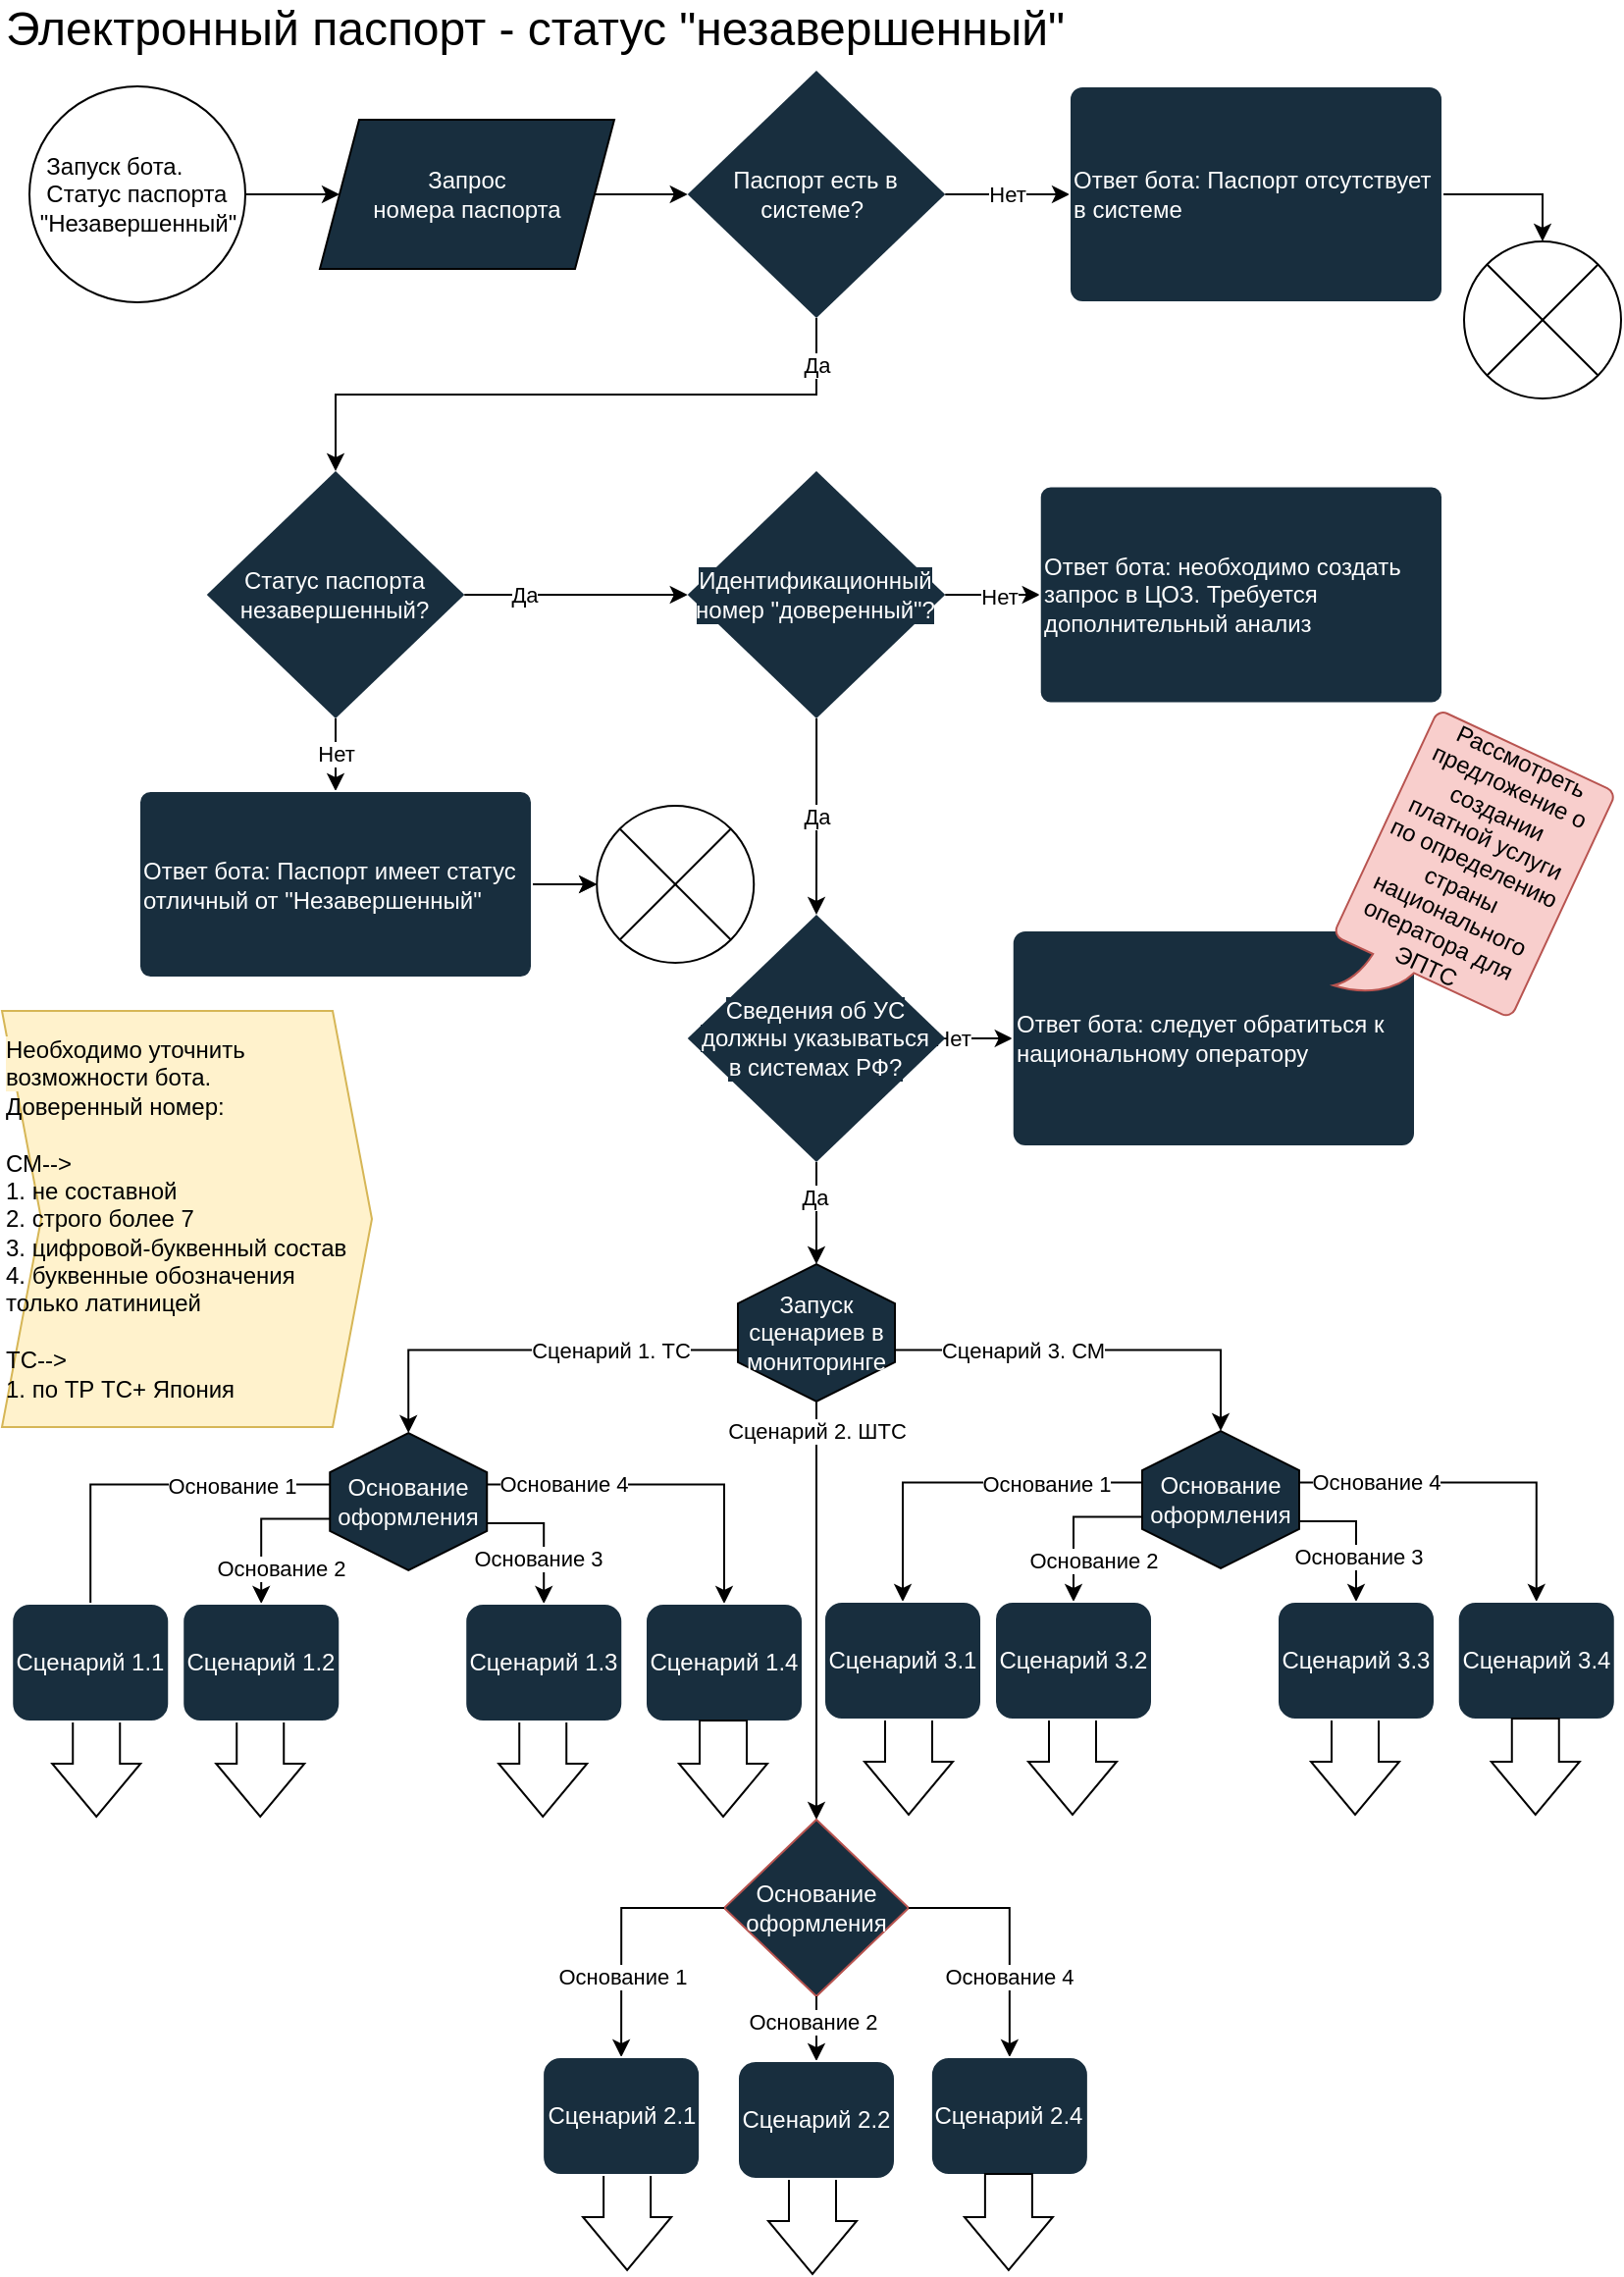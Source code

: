 <mxfile version="22.1.11" type="device" pages="14">
  <diagram name="Общий_Статус Незавершенный" id="I-ZUgEp8D9ZuAvSVi9LK">
    <mxGraphModel dx="1434" dy="746" grid="1" gridSize="10" guides="1" tooltips="1" connect="1" arrows="1" fold="1" page="1" pageScale="1" pageWidth="827" pageHeight="1169" background="#ffffff" math="0" shadow="0">
      <root>
        <mxCell id="2ukYyAU7Scq1eJIxDKj1-0" />
        <mxCell id="2ukYyAU7Scq1eJIxDKj1-1" parent="2ukYyAU7Scq1eJIxDKj1-0" />
        <mxCell id="0JFkochWqgnbnPXzrQnr-0" value="Электронный паспорт - статус &quot;незавершенный&quot;" style="text;html=1;strokeColor=none;fillColor=none;align=left;verticalAlign=middle;whiteSpace=wrap;rounded=0;fontColor=#000000;fontSize=24;" vertex="1" parent="2ukYyAU7Scq1eJIxDKj1-1">
          <mxGeometry x="2" y="2" width="820" height="30" as="geometry" />
        </mxCell>
        <mxCell id="0JFkochWqgnbnPXzrQnr-1" value="Да" style="edgeStyle=orthogonalEdgeStyle;rounded=0;orthogonalLoop=1;jettySize=auto;html=1;exitX=1;exitY=0.5;exitDx=0;exitDy=0;" edge="1" parent="2ukYyAU7Scq1eJIxDKj1-1" source="0JFkochWqgnbnPXzrQnr-60" target="0JFkochWqgnbnPXzrQnr-53">
          <mxGeometry x="-0.474" relative="1" as="geometry">
            <mxPoint x="102.12" y="104" as="sourcePoint" />
            <mxPoint as="offset" />
          </mxGeometry>
        </mxCell>
        <mxCell id="0JFkochWqgnbnPXzrQnr-2" value="Сценарий 1. ТС" style="edgeStyle=orthogonalEdgeStyle;rounded=0;orthogonalLoop=1;jettySize=auto;html=1;entryX=0;entryY=0.5;entryDx=0;entryDy=0;exitX=0.625;exitY=1;exitDx=0;exitDy=0;" edge="1" parent="2ukYyAU7Scq1eJIxDKj1-1" source="0JFkochWqgnbnPXzrQnr-17" target="0JFkochWqgnbnPXzrQnr-38">
          <mxGeometry x="-0.381" relative="1" as="geometry">
            <mxPoint as="offset" />
            <mxPoint x="204" y="573" as="targetPoint" />
          </mxGeometry>
        </mxCell>
        <mxCell id="0JFkochWqgnbnPXzrQnr-3" value="Сценарий 3. СМ" style="edgeStyle=orthogonalEdgeStyle;rounded=0;orthogonalLoop=1;jettySize=auto;html=1;entryX=0;entryY=0.5;entryDx=0;entryDy=0;exitX=0.625;exitY=0;exitDx=0;exitDy=0;" edge="1" parent="2ukYyAU7Scq1eJIxDKj1-1" source="0JFkochWqgnbnPXzrQnr-17" target="0JFkochWqgnbnPXzrQnr-22">
          <mxGeometry x="-0.373" relative="1" as="geometry">
            <mxPoint as="offset" />
            <mxPoint x="631" y="573" as="targetPoint" />
          </mxGeometry>
        </mxCell>
        <mxCell id="0JFkochWqgnbnPXzrQnr-4" style="edgeStyle=orthogonalEdgeStyle;rounded=0;orthogonalLoop=1;jettySize=auto;html=1;entryX=0.5;entryY=0;entryDx=0;entryDy=0;exitX=1;exitY=0.5;exitDx=0;exitDy=0;" edge="1" parent="2ukYyAU7Scq1eJIxDKj1-1" source="0JFkochWqgnbnPXzrQnr-17" target="0JFkochWqgnbnPXzrQnr-15">
          <mxGeometry relative="1" as="geometry">
            <mxPoint x="459" y="351" as="sourcePoint" />
          </mxGeometry>
        </mxCell>
        <mxCell id="0JFkochWqgnbnPXzrQnr-5" value="Сценарий 2. ШТС" style="edgeLabel;html=1;align=center;verticalAlign=middle;resizable=0;points=[];" vertex="1" connectable="0" parent="0JFkochWqgnbnPXzrQnr-4">
          <mxGeometry x="-0.646" y="-2" relative="1" as="geometry">
            <mxPoint x="2" y="-23" as="offset" />
          </mxGeometry>
        </mxCell>
        <mxCell id="0JFkochWqgnbnPXzrQnr-6" value="" style="edgeStyle=orthogonalEdgeStyle;rounded=0;orthogonalLoop=1;jettySize=auto;html=1;entryX=0.5;entryY=0;entryDx=0;entryDy=0;exitX=0.625;exitY=1;exitDx=0;exitDy=0;" edge="1" parent="2ukYyAU7Scq1eJIxDKj1-1" source="0JFkochWqgnbnPXzrQnr-22" target="0JFkochWqgnbnPXzrQnr-18">
          <mxGeometry relative="1" as="geometry">
            <mxPoint x="631" y="856" as="targetPoint" />
            <mxPoint x="631" y="804" as="sourcePoint" />
          </mxGeometry>
        </mxCell>
        <mxCell id="0JFkochWqgnbnPXzrQnr-7" value="Основание 2" style="edgeLabel;html=1;align=center;verticalAlign=middle;resizable=0;points=[];" vertex="1" connectable="0" parent="0JFkochWqgnbnPXzrQnr-6">
          <mxGeometry x="-0.573" y="-1" relative="1" as="geometry">
            <mxPoint x="-9" y="23" as="offset" />
          </mxGeometry>
        </mxCell>
        <mxCell id="0JFkochWqgnbnPXzrQnr-8" style="edgeStyle=orthogonalEdgeStyle;rounded=0;orthogonalLoop=1;jettySize=auto;html=1;entryX=0.5;entryY=0;entryDx=0;entryDy=0;exitX=0.657;exitY=0;exitDx=0;exitDy=0;exitPerimeter=0;" edge="1" parent="2ukYyAU7Scq1eJIxDKj1-1" source="0JFkochWqgnbnPXzrQnr-22" target="0JFkochWqgnbnPXzrQnr-19">
          <mxGeometry relative="1" as="geometry">
            <mxPoint x="754" y="856" as="targetPoint" />
            <mxPoint x="671" y="764" as="sourcePoint" />
            <Array as="points">
              <mxPoint x="692" y="777" />
            </Array>
          </mxGeometry>
        </mxCell>
        <mxCell id="0JFkochWqgnbnPXzrQnr-9" value="Основание 3" style="edgeLabel;html=1;align=center;verticalAlign=middle;resizable=0;points=[];" vertex="1" connectable="0" parent="0JFkochWqgnbnPXzrQnr-8">
          <mxGeometry x="-0.332" relative="1" as="geometry">
            <mxPoint x="6" y="18" as="offset" />
          </mxGeometry>
        </mxCell>
        <mxCell id="0JFkochWqgnbnPXzrQnr-10" style="edgeStyle=orthogonalEdgeStyle;rounded=0;orthogonalLoop=1;jettySize=auto;html=1;entryX=0.5;entryY=0;entryDx=0;entryDy=0;exitX=0.375;exitY=1;exitDx=0;exitDy=0;" edge="1" parent="2ukYyAU7Scq1eJIxDKj1-1" source="0JFkochWqgnbnPXzrQnr-22" target="0JFkochWqgnbnPXzrQnr-20">
          <mxGeometry relative="1" as="geometry">
            <mxPoint x="508" y="856" as="targetPoint" />
            <mxPoint x="591" y="764" as="sourcePoint" />
          </mxGeometry>
        </mxCell>
        <mxCell id="0JFkochWqgnbnPXzrQnr-11" value="Основание 1" style="edgeLabel;html=1;align=center;verticalAlign=middle;resizable=0;points=[];" vertex="1" connectable="0" parent="0JFkochWqgnbnPXzrQnr-10">
          <mxGeometry x="-0.466" relative="1" as="geometry">
            <mxPoint as="offset" />
          </mxGeometry>
        </mxCell>
        <mxCell id="0JFkochWqgnbnPXzrQnr-12" value="" style="shape=flexArrow;endArrow=classic;html=1;rounded=0;width=24;endSize=8.67;" edge="1" parent="2ukYyAU7Scq1eJIxDKj1-1">
          <mxGeometry width="50" height="50" relative="1" as="geometry">
            <mxPoint x="464" y="877" as="sourcePoint" />
            <mxPoint x="464" y="927" as="targetPoint" />
          </mxGeometry>
        </mxCell>
        <mxCell id="0JFkochWqgnbnPXzrQnr-13" value="" style="shape=flexArrow;endArrow=classic;html=1;rounded=0;width=24;endSize=8.67;" edge="1" parent="2ukYyAU7Scq1eJIxDKj1-1">
          <mxGeometry width="50" height="50" relative="1" as="geometry">
            <mxPoint x="547.5" y="877" as="sourcePoint" />
            <mxPoint x="547.5" y="927" as="targetPoint" />
          </mxGeometry>
        </mxCell>
        <mxCell id="0JFkochWqgnbnPXzrQnr-14" value="" style="shape=flexArrow;endArrow=classic;html=1;rounded=0;width=24;endSize=8.67;" edge="1" parent="2ukYyAU7Scq1eJIxDKj1-1">
          <mxGeometry width="50" height="50" relative="1" as="geometry">
            <mxPoint x="691.5" y="877" as="sourcePoint" />
            <mxPoint x="691.5" y="927" as="targetPoint" />
          </mxGeometry>
        </mxCell>
        <mxCell id="0JFkochWqgnbnPXzrQnr-15" value="&lt;font color=&quot;#ffffff&quot;&gt;Основание оформления&lt;/font&gt;" style="rhombus;whiteSpace=wrap;html=1;fillColor=#182E3E;strokeColor=#b85450;" vertex="1" parent="2ukYyAU7Scq1eJIxDKj1-1">
          <mxGeometry x="370" y="929" width="94" height="90" as="geometry" />
        </mxCell>
        <mxCell id="0JFkochWqgnbnPXzrQnr-16" value="Основание 4" style="edgeStyle=orthogonalEdgeStyle;rounded=0;orthogonalLoop=1;jettySize=auto;html=1;exitX=0.375;exitY=0;exitDx=0;exitDy=0;entryX=0.5;entryY=0;entryDx=0;entryDy=0;" edge="1" parent="2ukYyAU7Scq1eJIxDKj1-1" source="0JFkochWqgnbnPXzrQnr-22" target="0JFkochWqgnbnPXzrQnr-21">
          <mxGeometry x="-0.572" relative="1" as="geometry">
            <mxPoint as="offset" />
            <mxPoint x="782" y="850" as="targetPoint" />
          </mxGeometry>
        </mxCell>
        <mxCell id="0JFkochWqgnbnPXzrQnr-17" value="Запуск сценариев в мониторинге" style="shape=hexagon;perimeter=hexagonPerimeter2;whiteSpace=wrap;html=1;fixedSize=1;rotation=90;fillColor=#182E3E;labelBorderColor=none;fontColor=#FFFFFF;horizontal=0;verticalAlign=middle;" vertex="1" parent="2ukYyAU7Scq1eJIxDKj1-1">
          <mxGeometry x="382" y="641" width="70" height="80" as="geometry" />
        </mxCell>
        <mxCell id="0JFkochWqgnbnPXzrQnr-18" value="Сценарий 3.2" style="rounded=1;whiteSpace=wrap;html=1;align=center;labelBackgroundColor=none;fillColor=#182E3E;strokeColor=#FFFFFF;fontColor=#FFFFFF;" vertex="1" parent="2ukYyAU7Scq1eJIxDKj1-1">
          <mxGeometry x="508" y="818" width="80" height="60" as="geometry" />
        </mxCell>
        <mxCell id="0JFkochWqgnbnPXzrQnr-19" value="Сценарий 3.3" style="rounded=1;whiteSpace=wrap;html=1;align=center;labelBackgroundColor=none;fillColor=#182E3E;strokeColor=#FFFFFF;fontColor=#FFFFFF;" vertex="1" parent="2ukYyAU7Scq1eJIxDKj1-1">
          <mxGeometry x="652" y="818" width="80" height="60" as="geometry" />
        </mxCell>
        <mxCell id="0JFkochWqgnbnPXzrQnr-20" value="Сценарий 3.1" style="rounded=1;whiteSpace=wrap;html=1;align=center;labelBackgroundColor=none;fillColor=#182E3E;strokeColor=#FFFFFF;fontColor=#FFFFFF;" vertex="1" parent="2ukYyAU7Scq1eJIxDKj1-1">
          <mxGeometry x="421" y="818" width="80" height="60" as="geometry" />
        </mxCell>
        <mxCell id="0JFkochWqgnbnPXzrQnr-21" value="Сценарий 3.4" style="rounded=1;whiteSpace=wrap;html=1;align=center;labelBackgroundColor=none;fillColor=#182E3E;strokeColor=#FFFFFF;fontColor=#FFFFFF;" vertex="1" parent="2ukYyAU7Scq1eJIxDKj1-1">
          <mxGeometry x="743.88" y="818" width="80" height="60" as="geometry" />
        </mxCell>
        <mxCell id="0JFkochWqgnbnPXzrQnr-22" value="Основание оформления" style="shape=hexagon;perimeter=hexagonPerimeter2;whiteSpace=wrap;html=1;fixedSize=1;rotation=90;fillColor=#182E3E;labelBorderColor=none;fontColor=#FFFFFF;horizontal=0;verticalAlign=middle;" vertex="1" parent="2ukYyAU7Scq1eJIxDKj1-1">
          <mxGeometry x="588" y="726" width="70" height="80" as="geometry" />
        </mxCell>
        <mxCell id="0JFkochWqgnbnPXzrQnr-23" value="" style="shape=flexArrow;endArrow=classic;html=1;rounded=0;width=24;endSize=8.67;" edge="1" parent="2ukYyAU7Scq1eJIxDKj1-1">
          <mxGeometry width="50" height="50" relative="1" as="geometry">
            <mxPoint x="783.38" y="877" as="sourcePoint" />
            <mxPoint x="783.38" y="927" as="targetPoint" />
          </mxGeometry>
        </mxCell>
        <mxCell id="0JFkochWqgnbnPXzrQnr-24" value="" style="edgeStyle=orthogonalEdgeStyle;rounded=0;orthogonalLoop=1;jettySize=auto;html=1;entryX=0.5;entryY=0;entryDx=0;entryDy=0;exitX=0.625;exitY=1;exitDx=0;exitDy=0;" edge="1" parent="2ukYyAU7Scq1eJIxDKj1-1" source="0JFkochWqgnbnPXzrQnr-38" target="0JFkochWqgnbnPXzrQnr-34">
          <mxGeometry relative="1" as="geometry">
            <mxPoint x="217.12" y="857" as="targetPoint" />
            <mxPoint x="217.12" y="805" as="sourcePoint" />
          </mxGeometry>
        </mxCell>
        <mxCell id="0JFkochWqgnbnPXzrQnr-25" value="Основание 2" style="edgeLabel;html=1;align=center;verticalAlign=middle;resizable=0;points=[];" vertex="1" connectable="0" parent="0JFkochWqgnbnPXzrQnr-24">
          <mxGeometry x="-0.573" y="-1" relative="1" as="geometry">
            <mxPoint x="-9" y="26" as="offset" />
          </mxGeometry>
        </mxCell>
        <mxCell id="0JFkochWqgnbnPXzrQnr-26" style="edgeStyle=orthogonalEdgeStyle;rounded=0;orthogonalLoop=1;jettySize=auto;html=1;entryX=0.5;entryY=0;entryDx=0;entryDy=0;exitX=0.657;exitY=0;exitDx=0;exitDy=0;exitPerimeter=0;" edge="1" parent="2ukYyAU7Scq1eJIxDKj1-1" source="0JFkochWqgnbnPXzrQnr-38" target="0JFkochWqgnbnPXzrQnr-35">
          <mxGeometry relative="1" as="geometry">
            <mxPoint x="340.12" y="857" as="targetPoint" />
            <mxPoint x="257.12" y="765" as="sourcePoint" />
            <Array as="points">
              <mxPoint x="278.12" y="778" />
            </Array>
          </mxGeometry>
        </mxCell>
        <mxCell id="0JFkochWqgnbnPXzrQnr-27" value="Основание 3" style="edgeLabel;html=1;align=center;verticalAlign=middle;resizable=0;points=[];" vertex="1" connectable="0" parent="0JFkochWqgnbnPXzrQnr-26">
          <mxGeometry x="-0.332" relative="1" as="geometry">
            <mxPoint x="2" y="18" as="offset" />
          </mxGeometry>
        </mxCell>
        <mxCell id="0JFkochWqgnbnPXzrQnr-28" style="edgeStyle=orthogonalEdgeStyle;rounded=0;orthogonalLoop=1;jettySize=auto;html=1;entryX=0.5;entryY=0;entryDx=0;entryDy=0;exitX=0.375;exitY=1;exitDx=0;exitDy=0;" edge="1" parent="2ukYyAU7Scq1eJIxDKj1-1" source="0JFkochWqgnbnPXzrQnr-38" target="0JFkochWqgnbnPXzrQnr-36">
          <mxGeometry relative="1" as="geometry">
            <mxPoint x="94.12" y="857" as="targetPoint" />
            <mxPoint x="177.12" y="765" as="sourcePoint" />
          </mxGeometry>
        </mxCell>
        <mxCell id="0JFkochWqgnbnPXzrQnr-29" value="Основание 1" style="edgeLabel;html=1;align=center;verticalAlign=middle;resizable=0;points=[];" vertex="1" connectable="0" parent="0JFkochWqgnbnPXzrQnr-28">
          <mxGeometry x="-0.466" relative="1" as="geometry">
            <mxPoint as="offset" />
          </mxGeometry>
        </mxCell>
        <mxCell id="0JFkochWqgnbnPXzrQnr-30" value="" style="shape=flexArrow;endArrow=classic;html=1;rounded=0;width=24;endSize=8.67;" edge="1" parent="2ukYyAU7Scq1eJIxDKj1-1">
          <mxGeometry width="50" height="50" relative="1" as="geometry">
            <mxPoint x="50.12" y="878" as="sourcePoint" />
            <mxPoint x="50.12" y="928" as="targetPoint" />
          </mxGeometry>
        </mxCell>
        <mxCell id="0JFkochWqgnbnPXzrQnr-31" value="" style="shape=flexArrow;endArrow=classic;html=1;rounded=0;width=24;endSize=8.67;" edge="1" parent="2ukYyAU7Scq1eJIxDKj1-1">
          <mxGeometry width="50" height="50" relative="1" as="geometry">
            <mxPoint x="133.62" y="878" as="sourcePoint" />
            <mxPoint x="133.62" y="928" as="targetPoint" />
          </mxGeometry>
        </mxCell>
        <mxCell id="0JFkochWqgnbnPXzrQnr-32" value="" style="shape=flexArrow;endArrow=classic;html=1;rounded=0;width=24;endSize=8.67;" edge="1" parent="2ukYyAU7Scq1eJIxDKj1-1">
          <mxGeometry width="50" height="50" relative="1" as="geometry">
            <mxPoint x="277.62" y="878" as="sourcePoint" />
            <mxPoint x="277.62" y="928" as="targetPoint" />
          </mxGeometry>
        </mxCell>
        <mxCell id="0JFkochWqgnbnPXzrQnr-33" value="Основание 4" style="edgeStyle=orthogonalEdgeStyle;rounded=0;orthogonalLoop=1;jettySize=auto;html=1;exitX=0.375;exitY=0;exitDx=0;exitDy=0;entryX=0.5;entryY=0;entryDx=0;entryDy=0;" edge="1" parent="2ukYyAU7Scq1eJIxDKj1-1" source="0JFkochWqgnbnPXzrQnr-38" target="0JFkochWqgnbnPXzrQnr-37">
          <mxGeometry x="-0.572" relative="1" as="geometry">
            <mxPoint as="offset" />
            <mxPoint x="368.12" y="851" as="targetPoint" />
          </mxGeometry>
        </mxCell>
        <mxCell id="0JFkochWqgnbnPXzrQnr-34" value="Сценарий 1.2" style="rounded=1;whiteSpace=wrap;html=1;align=center;labelBackgroundColor=none;fillColor=#182E3E;strokeColor=#FFFFFF;fontColor=#FFFFFF;" vertex="1" parent="2ukYyAU7Scq1eJIxDKj1-1">
          <mxGeometry x="94.12" y="819" width="80" height="60" as="geometry" />
        </mxCell>
        <mxCell id="0JFkochWqgnbnPXzrQnr-35" value="Сценарий 1.3" style="rounded=1;whiteSpace=wrap;html=1;align=center;labelBackgroundColor=none;fillColor=#182E3E;strokeColor=#FFFFFF;fontColor=#FFFFFF;" vertex="1" parent="2ukYyAU7Scq1eJIxDKj1-1">
          <mxGeometry x="238.12" y="819" width="80" height="60" as="geometry" />
        </mxCell>
        <mxCell id="0JFkochWqgnbnPXzrQnr-36" value="Сценарий 1.1" style="rounded=1;whiteSpace=wrap;html=1;align=center;labelBackgroundColor=none;fillColor=#182E3E;strokeColor=#FFFFFF;fontColor=#FFFFFF;" vertex="1" parent="2ukYyAU7Scq1eJIxDKj1-1">
          <mxGeometry x="7.12" y="819" width="80" height="60" as="geometry" />
        </mxCell>
        <mxCell id="0JFkochWqgnbnPXzrQnr-37" value="Сценарий 1.4" style="rounded=1;whiteSpace=wrap;html=1;align=center;labelBackgroundColor=none;fillColor=#182E3E;strokeColor=#FFFFFF;fontColor=#FFFFFF;" vertex="1" parent="2ukYyAU7Scq1eJIxDKj1-1">
          <mxGeometry x="330" y="819" width="80" height="60" as="geometry" />
        </mxCell>
        <mxCell id="0JFkochWqgnbnPXzrQnr-38" value="Основание оформления" style="shape=hexagon;perimeter=hexagonPerimeter2;whiteSpace=wrap;html=1;fixedSize=1;rotation=90;fillColor=#182E3E;labelBorderColor=none;fontColor=#FFFFFF;horizontal=0;verticalAlign=middle;" vertex="1" parent="2ukYyAU7Scq1eJIxDKj1-1">
          <mxGeometry x="174.12" y="727" width="70" height="80" as="geometry" />
        </mxCell>
        <mxCell id="0JFkochWqgnbnPXzrQnr-39" value="" style="shape=flexArrow;endArrow=classic;html=1;rounded=0;width=24;endSize=8.67;" edge="1" parent="2ukYyAU7Scq1eJIxDKj1-1">
          <mxGeometry width="50" height="50" relative="1" as="geometry">
            <mxPoint x="369.5" y="878" as="sourcePoint" />
            <mxPoint x="369.5" y="928" as="targetPoint" />
          </mxGeometry>
        </mxCell>
        <mxCell id="0JFkochWqgnbnPXzrQnr-40" value="" style="edgeStyle=orthogonalEdgeStyle;rounded=0;orthogonalLoop=1;jettySize=auto;html=1;entryX=0.5;entryY=0;entryDx=0;entryDy=0;exitX=0.5;exitY=1;exitDx=0;exitDy=0;" edge="1" parent="2ukYyAU7Scq1eJIxDKj1-1" source="0JFkochWqgnbnPXzrQnr-15" target="0JFkochWqgnbnPXzrQnr-47">
          <mxGeometry relative="1" as="geometry">
            <mxPoint x="425.56" y="1319" as="targetPoint" />
            <mxPoint x="377.56" y="1237.75" as="sourcePoint" />
          </mxGeometry>
        </mxCell>
        <mxCell id="0JFkochWqgnbnPXzrQnr-41" value="Основание 2" style="edgeLabel;html=1;align=center;verticalAlign=middle;resizable=0;points=[];" vertex="1" connectable="0" parent="0JFkochWqgnbnPXzrQnr-40">
          <mxGeometry x="-0.573" y="-1" relative="1" as="geometry">
            <mxPoint x="-1" y="6" as="offset" />
          </mxGeometry>
        </mxCell>
        <mxCell id="0JFkochWqgnbnPXzrQnr-42" style="edgeStyle=orthogonalEdgeStyle;rounded=0;orthogonalLoop=1;jettySize=auto;html=1;entryX=0.5;entryY=0;entryDx=0;entryDy=0;exitX=0;exitY=0.5;exitDx=0;exitDy=0;" edge="1" parent="2ukYyAU7Scq1eJIxDKj1-1" source="0JFkochWqgnbnPXzrQnr-15" target="0JFkochWqgnbnPXzrQnr-48">
          <mxGeometry relative="1" as="geometry">
            <mxPoint x="302.56" y="1319" as="targetPoint" />
            <mxPoint x="377.56" y="1220.25" as="sourcePoint" />
          </mxGeometry>
        </mxCell>
        <mxCell id="0JFkochWqgnbnPXzrQnr-43" value="Основание 1" style="edgeLabel;html=1;align=center;verticalAlign=middle;resizable=0;points=[];" vertex="1" connectable="0" parent="0JFkochWqgnbnPXzrQnr-42">
          <mxGeometry x="-0.466" relative="1" as="geometry">
            <mxPoint x="-18" y="35" as="offset" />
          </mxGeometry>
        </mxCell>
        <mxCell id="0JFkochWqgnbnPXzrQnr-44" value="" style="shape=flexArrow;endArrow=classic;html=1;rounded=0;width=24;endSize=8.67;" edge="1" parent="2ukYyAU7Scq1eJIxDKj1-1">
          <mxGeometry width="50" height="50" relative="1" as="geometry">
            <mxPoint x="320.56" y="1109" as="sourcePoint" />
            <mxPoint x="320.56" y="1159" as="targetPoint" />
          </mxGeometry>
        </mxCell>
        <mxCell id="0JFkochWqgnbnPXzrQnr-45" value="" style="shape=flexArrow;endArrow=classic;html=1;rounded=0;width=24;endSize=8.67;" edge="1" parent="2ukYyAU7Scq1eJIxDKj1-1">
          <mxGeometry width="50" height="50" relative="1" as="geometry">
            <mxPoint x="415" y="1111" as="sourcePoint" />
            <mxPoint x="415" y="1161" as="targetPoint" />
          </mxGeometry>
        </mxCell>
        <mxCell id="0JFkochWqgnbnPXzrQnr-46" value="Основание 4" style="edgeStyle=orthogonalEdgeStyle;rounded=0;orthogonalLoop=1;jettySize=auto;html=1;exitX=1;exitY=0.5;exitDx=0;exitDy=0;entryX=0.5;entryY=0;entryDx=0;entryDy=0;" edge="1" parent="2ukYyAU7Scq1eJIxDKj1-1" source="0JFkochWqgnbnPXzrQnr-15" target="0JFkochWqgnbnPXzrQnr-49">
          <mxGeometry x="0.356" relative="1" as="geometry">
            <mxPoint as="offset" />
            <mxPoint x="576.56" y="1313" as="targetPoint" />
            <mxPoint x="457.56" y="1220.25" as="sourcePoint" />
          </mxGeometry>
        </mxCell>
        <mxCell id="0JFkochWqgnbnPXzrQnr-47" value="Сценарий 2.2" style="rounded=1;whiteSpace=wrap;html=1;align=center;labelBackgroundColor=none;fillColor=#182E3E;strokeColor=#FFFFFF;fontColor=#FFFFFF;" vertex="1" parent="2ukYyAU7Scq1eJIxDKj1-1">
          <mxGeometry x="377" y="1052" width="80" height="60" as="geometry" />
        </mxCell>
        <mxCell id="0JFkochWqgnbnPXzrQnr-48" value="Сценарий 2.1" style="rounded=1;whiteSpace=wrap;html=1;align=center;labelBackgroundColor=none;fillColor=#182E3E;strokeColor=#FFFFFF;fontColor=#FFFFFF;" vertex="1" parent="2ukYyAU7Scq1eJIxDKj1-1">
          <mxGeometry x="277.56" y="1050" width="80" height="60" as="geometry" />
        </mxCell>
        <mxCell id="0JFkochWqgnbnPXzrQnr-49" value="Сценарий 2.4" style="rounded=1;whiteSpace=wrap;html=1;align=center;labelBackgroundColor=none;fillColor=#182E3E;strokeColor=#FFFFFF;fontColor=#FFFFFF;" vertex="1" parent="2ukYyAU7Scq1eJIxDKj1-1">
          <mxGeometry x="475.44" y="1050" width="80" height="60" as="geometry" />
        </mxCell>
        <mxCell id="0JFkochWqgnbnPXzrQnr-50" value="" style="shape=flexArrow;endArrow=classic;html=1;rounded=0;width=24;endSize=8.67;" edge="1" parent="2ukYyAU7Scq1eJIxDKj1-1">
          <mxGeometry width="50" height="50" relative="1" as="geometry">
            <mxPoint x="514.94" y="1109" as="sourcePoint" />
            <mxPoint x="514.94" y="1159" as="targetPoint" />
          </mxGeometry>
        </mxCell>
        <mxCell id="0JFkochWqgnbnPXzrQnr-51" value="Нет" style="edgeStyle=orthogonalEdgeStyle;rounded=0;orthogonalLoop=1;jettySize=auto;html=1;entryX=0;entryY=0.5;entryDx=0;entryDy=0;" edge="1" parent="2ukYyAU7Scq1eJIxDKj1-1" source="0JFkochWqgnbnPXzrQnr-53" target="0JFkochWqgnbnPXzrQnr-54">
          <mxGeometry x="0.129" y="-1" relative="1" as="geometry">
            <mxPoint x="979.858" y="381.5" as="targetPoint" />
            <mxPoint as="offset" />
          </mxGeometry>
        </mxCell>
        <mxCell id="0JFkochWqgnbnPXzrQnr-52" value="Да" style="edgeStyle=orthogonalEdgeStyle;rounded=0;orthogonalLoop=1;jettySize=auto;html=1;entryX=0.5;entryY=0;entryDx=0;entryDy=0;" edge="1" parent="2ukYyAU7Scq1eJIxDKj1-1" source="0JFkochWqgnbnPXzrQnr-53" target="0JFkochWqgnbnPXzrQnr-58">
          <mxGeometry relative="1" as="geometry" />
        </mxCell>
        <mxCell id="0JFkochWqgnbnPXzrQnr-53" value="&lt;span style=&quot;background-color: rgb(24, 46, 62);&quot;&gt;Идентификационный номер &quot;доверенный&quot;?&lt;/span&gt;" style="rhombus;whiteSpace=wrap;html=1;fillColor=#182E3E;strokeColor=none;fontColor=#FFFFFF;" vertex="1" parent="2ukYyAU7Scq1eJIxDKj1-1">
          <mxGeometry x="351.375" y="242" width="131.25" height="126" as="geometry" />
        </mxCell>
        <mxCell id="0JFkochWqgnbnPXzrQnr-54" value="Ответ бота: необходимо создать запрос в ЦОЗ. Требуется дополнительный анализ&amp;nbsp;" style="rounded=1;whiteSpace=wrap;html=1;labelBackgroundColor=none;fillColor=#182E3E;strokeColor=#FFFFFF;fontColor=#FFFFFF;align=left;arcSize=5;" vertex="1" parent="2ukYyAU7Scq1eJIxDKj1-1">
          <mxGeometry x="530.87" y="249.75" width="205.13" height="110.5" as="geometry" />
        </mxCell>
        <mxCell id="0JFkochWqgnbnPXzrQnr-55" value="&lt;span style=&quot;color: rgb(0, 0, 0); font-family: Helvetica; font-size: 12px; font-style: normal; font-variant-ligatures: normal; font-variant-caps: normal; font-weight: 400; letter-spacing: normal; orphans: 2; text-indent: 0px; text-transform: none; widows: 2; word-spacing: 0px; -webkit-text-stroke-width: 0px; background-color: rgb(255, 242, 204); text-decoration-thickness: initial; text-decoration-style: initial; text-decoration-color: initial; float: none; display: inline !important;&quot;&gt;Необходимо уточнить возможности бота.&lt;/span&gt;&lt;br style=&quot;border-color: var(--border-color); color: rgb(0, 0, 0); font-family: Helvetica; font-size: 12px; font-style: normal; font-variant-ligatures: normal; font-variant-caps: normal; font-weight: 400; letter-spacing: normal; orphans: 2; text-indent: 0px; text-transform: none; widows: 2; word-spacing: 0px; -webkit-text-stroke-width: 0px; text-decoration-thickness: initial; text-decoration-style: initial; text-decoration-color: initial;&quot;&gt;&lt;span style=&quot;border-color: var(--border-color); color: rgb(0, 0, 0); font-family: Helvetica; font-size: 12px; font-style: normal; font-variant-ligatures: normal; font-variant-caps: normal; font-weight: 400; letter-spacing: normal; orphans: 2; text-indent: 0px; text-transform: none; widows: 2; word-spacing: 0px; -webkit-text-stroke-width: 0px; text-decoration-thickness: initial; text-decoration-style: initial; text-decoration-color: initial;&quot;&gt;Доверенный номер:&lt;br&gt;&lt;br&gt;&lt;/span&gt;СМ--&amp;gt;&lt;br style=&quot;border-color: var(--border-color); color: rgb(0, 0, 0); font-family: Helvetica; font-size: 12px; font-style: normal; font-variant-ligatures: normal; font-variant-caps: normal; font-weight: 400; letter-spacing: normal; orphans: 2; text-indent: 0px; text-transform: none; widows: 2; word-spacing: 0px; -webkit-text-stroke-width: 0px; text-decoration-thickness: initial; text-decoration-style: initial; text-decoration-color: initial;&quot;&gt;&lt;span style=&quot;border-color: var(--border-color); color: rgb(0, 0, 0); font-family: Helvetica; font-size: 12px; font-style: normal; font-variant-ligatures: normal; font-variant-caps: normal; font-weight: 400; letter-spacing: normal; orphans: 2; text-indent: 0px; text-transform: none; widows: 2; word-spacing: 0px; -webkit-text-stroke-width: 0px; text-decoration-thickness: initial; text-decoration-style: initial; text-decoration-color: initial;&quot;&gt;1. не составной&lt;/span&gt;&lt;br style=&quot;border-color: var(--border-color); color: rgb(0, 0, 0); font-family: Helvetica; font-size: 12px; font-style: normal; font-variant-ligatures: normal; font-variant-caps: normal; font-weight: 400; letter-spacing: normal; orphans: 2; text-indent: 0px; text-transform: none; widows: 2; word-spacing: 0px; -webkit-text-stroke-width: 0px; text-decoration-thickness: initial; text-decoration-style: initial; text-decoration-color: initial;&quot;&gt;&lt;span style=&quot;border-color: var(--border-color); color: rgb(0, 0, 0); font-family: Helvetica; font-size: 12px; font-style: normal; font-variant-ligatures: normal; font-variant-caps: normal; font-weight: 400; letter-spacing: normal; orphans: 2; text-indent: 0px; text-transform: none; widows: 2; word-spacing: 0px; -webkit-text-stroke-width: 0px; text-decoration-thickness: initial; text-decoration-style: initial; text-decoration-color: initial;&quot;&gt;2. строго более 7&lt;/span&gt;&lt;br style=&quot;border-color: var(--border-color); color: rgb(0, 0, 0); font-family: Helvetica; font-size: 12px; font-style: normal; font-variant-ligatures: normal; font-variant-caps: normal; font-weight: 400; letter-spacing: normal; orphans: 2; text-indent: 0px; text-transform: none; widows: 2; word-spacing: 0px; -webkit-text-stroke-width: 0px; text-decoration-thickness: initial; text-decoration-style: initial; text-decoration-color: initial;&quot;&gt;&lt;span style=&quot;border-color: var(--border-color); color: rgb(0, 0, 0); font-family: Helvetica; font-size: 12px; font-style: normal; font-variant-ligatures: normal; font-variant-caps: normal; font-weight: 400; letter-spacing: normal; orphans: 2; text-indent: 0px; text-transform: none; widows: 2; word-spacing: 0px; -webkit-text-stroke-width: 0px; text-decoration-thickness: initial; text-decoration-style: initial; text-decoration-color: initial;&quot;&gt;3. цифровой-буквенный состав&lt;/span&gt;&lt;br style=&quot;border-color: var(--border-color); color: rgb(0, 0, 0); font-family: Helvetica; font-size: 12px; font-style: normal; font-variant-ligatures: normal; font-variant-caps: normal; font-weight: 400; letter-spacing: normal; orphans: 2; text-indent: 0px; text-transform: none; widows: 2; word-spacing: 0px; -webkit-text-stroke-width: 0px; text-decoration-thickness: initial; text-decoration-style: initial; text-decoration-color: initial;&quot;&gt;&lt;span style=&quot;border-color: var(--border-color); color: rgb(0, 0, 0); font-family: Helvetica; font-size: 12px; font-style: normal; font-variant-ligatures: normal; font-variant-caps: normal; font-weight: 400; letter-spacing: normal; orphans: 2; text-indent: 0px; text-transform: none; widows: 2; word-spacing: 0px; -webkit-text-stroke-width: 0px; text-decoration-thickness: initial; text-decoration-style: initial; text-decoration-color: initial;&quot;&gt;4. буквенные обозначения только латиницей&lt;br&gt;&amp;nbsp;&lt;br&gt;ТС--&amp;gt;&lt;br&gt;1.&amp;nbsp;по ТР ТС+ Япония&lt;br&gt;&lt;/span&gt;" style="shape=step;perimeter=stepPerimeter;whiteSpace=wrap;html=1;fixedSize=1;rotation=0;align=left;size=20;fillColor=#fff2cc;strokeColor=#d6b656;" vertex="1" parent="2ukYyAU7Scq1eJIxDKj1-1">
          <mxGeometry x="2" y="517" width="188.5" height="212" as="geometry" />
        </mxCell>
        <mxCell id="0JFkochWqgnbnPXzrQnr-56" value="Да" style="edgeStyle=orthogonalEdgeStyle;rounded=0;orthogonalLoop=1;jettySize=auto;html=1;entryX=0;entryY=0.5;entryDx=0;entryDy=0;exitX=0.5;exitY=1;exitDx=0;exitDy=0;" edge="1" parent="2ukYyAU7Scq1eJIxDKj1-1" source="0JFkochWqgnbnPXzrQnr-58" target="0JFkochWqgnbnPXzrQnr-17">
          <mxGeometry x="-0.313" y="-1" relative="1" as="geometry">
            <mxPoint x="418" y="202" as="targetPoint" />
            <mxPoint as="offset" />
          </mxGeometry>
        </mxCell>
        <mxCell id="0JFkochWqgnbnPXzrQnr-57" value="Нет" style="edgeStyle=orthogonalEdgeStyle;rounded=0;orthogonalLoop=1;jettySize=auto;html=1;exitX=1;exitY=0.5;exitDx=0;exitDy=0;entryX=0;entryY=0.5;entryDx=0;entryDy=0;" edge="1" parent="2ukYyAU7Scq1eJIxDKj1-1" source="0JFkochWqgnbnPXzrQnr-58" target="0JFkochWqgnbnPXzrQnr-61">
          <mxGeometry x="-0.79" relative="1" as="geometry">
            <mxPoint x="-118" y="539" as="targetPoint" />
            <mxPoint as="offset" />
          </mxGeometry>
        </mxCell>
        <mxCell id="0JFkochWqgnbnPXzrQnr-58" value="&lt;span style=&quot;background-color: rgb(24, 46, 62);&quot;&gt;Сведения об УС должны указываться &lt;br&gt;в системах РФ?&lt;/span&gt;" style="rhombus;whiteSpace=wrap;html=1;fillColor=#182E3E;strokeColor=none;fontColor=#FFFFFF;" vertex="1" parent="2ukYyAU7Scq1eJIxDKj1-1">
          <mxGeometry x="351.375" y="468" width="131.25" height="126" as="geometry" />
        </mxCell>
        <mxCell id="0JFkochWqgnbnPXzrQnr-59" value="Нет" style="edgeStyle=orthogonalEdgeStyle;rounded=0;orthogonalLoop=1;jettySize=auto;html=1;exitX=0.5;exitY=1;exitDx=0;exitDy=0;entryX=0.5;entryY=0;entryDx=0;entryDy=0;" edge="1" parent="2ukYyAU7Scq1eJIxDKj1-1" source="0JFkochWqgnbnPXzrQnr-60" target="0JFkochWqgnbnPXzrQnr-69">
          <mxGeometry x="-0.027" relative="1" as="geometry">
            <mxPoint as="offset" />
            <mxPoint x="732" y="63" as="targetPoint" />
          </mxGeometry>
        </mxCell>
        <mxCell id="0JFkochWqgnbnPXzrQnr-60" value="&lt;span style=&quot;background-color: rgb(24, 46, 62);&quot;&gt;Статус паспорта незавершенный?&lt;/span&gt;" style="rhombus;whiteSpace=wrap;html=1;fillColor=#182E3E;strokeColor=none;fontColor=#FFFFFF;" vertex="1" parent="2ukYyAU7Scq1eJIxDKj1-1">
          <mxGeometry x="106.375" y="242" width="131.25" height="126" as="geometry" />
        </mxCell>
        <mxCell id="0JFkochWqgnbnPXzrQnr-61" value="Ответ бота: следует обратиться к национальному оператору" style="rounded=1;whiteSpace=wrap;html=1;align=left;labelBackgroundColor=none;fillColor=#182E3E;strokeColor=#FFFFFF;fontColor=#FFFFFF;arcSize=6;" vertex="1" parent="2ukYyAU7Scq1eJIxDKj1-1">
          <mxGeometry x="516.87" y="476" width="205.13" height="110" as="geometry" />
        </mxCell>
        <mxCell id="0JFkochWqgnbnPXzrQnr-62" style="edgeStyle=orthogonalEdgeStyle;rounded=0;orthogonalLoop=1;jettySize=auto;html=1;entryX=0;entryY=0.5;entryDx=0;entryDy=0;" edge="1" parent="2ukYyAU7Scq1eJIxDKj1-1" source="0JFkochWqgnbnPXzrQnr-63" target="0JFkochWqgnbnPXzrQnr-66">
          <mxGeometry relative="1" as="geometry" />
        </mxCell>
        <mxCell id="0JFkochWqgnbnPXzrQnr-63" value="&amp;nbsp; Запуск бота.&amp;nbsp;&lt;br&gt;&amp;nbsp; Статус паспорта&amp;nbsp; &amp;nbsp;&quot;Незавершенный&quot;" style="ellipse;whiteSpace=wrap;html=1;aspect=fixed;labelBackgroundColor=none;fillColor=none;strokeColor=#000000;fontColor=#000000;align=left;" vertex="1" parent="2ukYyAU7Scq1eJIxDKj1-1">
          <mxGeometry x="16" y="46" width="110" height="110" as="geometry" />
        </mxCell>
        <mxCell id="0JFkochWqgnbnPXzrQnr-64" value="Рассмотреть предложение о создании платной услуги по определению страны национального оператора для ЭПТС" style="whiteSpace=wrap;html=1;shape=mxgraph.basic.roundRectCallout;dx=34;dy=23;size=5;boundedLbl=1;fillColor=#f8cecc;strokeColor=#b85450;rotation=25;" vertex="1" parent="2ukYyAU7Scq1eJIxDKj1-1">
          <mxGeometry x="697.5" y="377.5" width="100" height="150" as="geometry" />
        </mxCell>
        <mxCell id="0JFkochWqgnbnPXzrQnr-65" style="edgeStyle=orthogonalEdgeStyle;rounded=0;orthogonalLoop=1;jettySize=auto;html=1;exitX=1;exitY=0.5;exitDx=0;exitDy=0;entryX=0;entryY=0.5;entryDx=0;entryDy=0;" edge="1" parent="2ukYyAU7Scq1eJIxDKj1-1" source="0JFkochWqgnbnPXzrQnr-66" target="0JFkochWqgnbnPXzrQnr-73">
          <mxGeometry relative="1" as="geometry" />
        </mxCell>
        <mxCell id="0JFkochWqgnbnPXzrQnr-66" value="Запрос &lt;br&gt;номера паспорта" style="shape=parallelogram;perimeter=parallelogramPerimeter;whiteSpace=wrap;html=1;fixedSize=1;fillColor=#182E3E;fontColor=#FFFFFF;" vertex="1" parent="2ukYyAU7Scq1eJIxDKj1-1">
          <mxGeometry x="164" y="63" width="150" height="76" as="geometry" />
        </mxCell>
        <mxCell id="0JFkochWqgnbnPXzrQnr-67" style="edgeStyle=orthogonalEdgeStyle;rounded=0;orthogonalLoop=1;jettySize=auto;html=1;exitX=1;exitY=0.5;exitDx=0;exitDy=0;entryX=0;entryY=0.5;entryDx=0;entryDy=0;" edge="1" parent="2ukYyAU7Scq1eJIxDKj1-1" source="0JFkochWqgnbnPXzrQnr-69" target="0JFkochWqgnbnPXzrQnr-70">
          <mxGeometry relative="1" as="geometry" />
        </mxCell>
        <mxCell id="0JFkochWqgnbnPXzrQnr-68" value="" style="edgeStyle=orthogonalEdgeStyle;rounded=0;orthogonalLoop=1;jettySize=auto;html=1;" edge="1" parent="2ukYyAU7Scq1eJIxDKj1-1" source="0JFkochWqgnbnPXzrQnr-69" target="0JFkochWqgnbnPXzrQnr-70">
          <mxGeometry relative="1" as="geometry" />
        </mxCell>
        <mxCell id="0JFkochWqgnbnPXzrQnr-69" value="Ответ бота: Паспорт имеет статус отличный от &quot;Незавершенный&quot;&amp;nbsp;" style="rounded=1;whiteSpace=wrap;html=1;align=left;labelBackgroundColor=none;fillColor=#182E3E;strokeColor=#FFFFFF;fontColor=#FFFFFF;arcSize=6;" vertex="1" parent="2ukYyAU7Scq1eJIxDKj1-1">
          <mxGeometry x="72" y="405" width="200" height="95" as="geometry" />
        </mxCell>
        <mxCell id="0JFkochWqgnbnPXzrQnr-70" value="" style="shape=sumEllipse;perimeter=ellipsePerimeter;whiteSpace=wrap;html=1;backgroundOutline=1;" vertex="1" parent="2ukYyAU7Scq1eJIxDKj1-1">
          <mxGeometry x="305.12" y="412.5" width="80" height="80" as="geometry" />
        </mxCell>
        <mxCell id="0JFkochWqgnbnPXzrQnr-71" value="Нет" style="edgeStyle=orthogonalEdgeStyle;rounded=0;orthogonalLoop=1;jettySize=auto;html=1;exitX=1;exitY=0.5;exitDx=0;exitDy=0;entryX=0;entryY=0.5;entryDx=0;entryDy=0;" edge="1" parent="2ukYyAU7Scq1eJIxDKj1-1" source="0JFkochWqgnbnPXzrQnr-73" target="0JFkochWqgnbnPXzrQnr-75">
          <mxGeometry relative="1" as="geometry" />
        </mxCell>
        <mxCell id="0JFkochWqgnbnPXzrQnr-72" value="Да" style="edgeStyle=orthogonalEdgeStyle;rounded=0;orthogonalLoop=1;jettySize=auto;html=1;exitX=0.5;exitY=1;exitDx=0;exitDy=0;entryX=0.5;entryY=0;entryDx=0;entryDy=0;" edge="1" parent="2ukYyAU7Scq1eJIxDKj1-1" source="0JFkochWqgnbnPXzrQnr-73" target="0JFkochWqgnbnPXzrQnr-60">
          <mxGeometry x="-0.886" y="5" relative="1" as="geometry">
            <mxPoint x="-5" y="5" as="offset" />
          </mxGeometry>
        </mxCell>
        <mxCell id="0JFkochWqgnbnPXzrQnr-73" value="&lt;span style=&quot;background-color: rgb(24, 46, 62);&quot;&gt;Паспорт есть в системе?&amp;nbsp;&lt;br&gt;&lt;/span&gt;" style="rhombus;whiteSpace=wrap;html=1;fillColor=#182E3E;strokeColor=none;fontColor=#FFFFFF;" vertex="1" parent="2ukYyAU7Scq1eJIxDKj1-1">
          <mxGeometry x="351.375" y="38" width="131.25" height="126" as="geometry" />
        </mxCell>
        <mxCell id="0JFkochWqgnbnPXzrQnr-74" style="edgeStyle=orthogonalEdgeStyle;rounded=0;orthogonalLoop=1;jettySize=auto;html=1;entryX=0.5;entryY=0;entryDx=0;entryDy=0;" edge="1" parent="2ukYyAU7Scq1eJIxDKj1-1" source="0JFkochWqgnbnPXzrQnr-75" target="0JFkochWqgnbnPXzrQnr-76">
          <mxGeometry relative="1" as="geometry" />
        </mxCell>
        <mxCell id="0JFkochWqgnbnPXzrQnr-75" value="Ответ бота: Паспорт отсутствует в системе" style="rounded=1;whiteSpace=wrap;html=1;align=left;labelBackgroundColor=none;fillColor=#182E3E;strokeColor=#FFFFFF;fontColor=#FFFFFF;arcSize=6;" vertex="1" parent="2ukYyAU7Scq1eJIxDKj1-1">
          <mxGeometry x="546" y="46" width="190" height="110" as="geometry" />
        </mxCell>
        <mxCell id="0JFkochWqgnbnPXzrQnr-76" value="" style="shape=sumEllipse;perimeter=ellipsePerimeter;whiteSpace=wrap;html=1;backgroundOutline=1;" vertex="1" parent="2ukYyAU7Scq1eJIxDKj1-1">
          <mxGeometry x="747" y="125" width="80" height="80" as="geometry" />
        </mxCell>
      </root>
    </mxGraphModel>
  </diagram>
  <diagram name="ЭПШТС_Статус Незавершенный" id="2YBvvXClWsGukQMizWep">
    <mxGraphModel dx="1434" dy="-6268" grid="1" gridSize="10" guides="1" tooltips="1" connect="1" arrows="1" fold="1" page="1" pageScale="1" pageWidth="827" pageHeight="1169" background="#ffffff" math="0" shadow="0">
      <root>
        <mxCell id="0" />
        <mxCell id="1" parent="0" />
        <mxCell id="rhbYtgQ3pyjpRE49vsNS-2" value="Электронный паспорт шасси - статус &quot;незавершенный&quot;" style="text;html=1;strokeColor=none;fillColor=none;align=left;verticalAlign=middle;whiteSpace=wrap;rounded=0;fontColor=#000000;fontSize=24;" parent="1" vertex="1">
          <mxGeometry x="34" y="7027" width="790" height="30" as="geometry" />
        </mxCell>
        <mxCell id="LQi9ILaUVQd3zQKsMYCe-1" value="ШТС&lt;br&gt;Доверенный идентификационный номер" style="rounded=1;whiteSpace=wrap;html=1;labelBackgroundColor=none;fillColor=#182E3E;strokeColor=#FFFFFF;fontColor=#FFFFFF;align=left;" parent="1" vertex="1">
          <mxGeometry x="333" y="7130" width="257" height="70" as="geometry" />
        </mxCell>
        <mxCell id="LQi9ILaUVQd3zQKsMYCe-2" style="edgeStyle=orthogonalEdgeStyle;rounded=0;orthogonalLoop=1;jettySize=auto;html=1;exitX=1;exitY=0.5;exitDx=0;exitDy=0;" parent="1" source="LQi9ILaUVQd3zQKsMYCe-3" target="LQi9ILaUVQd3zQKsMYCe-1" edge="1">
          <mxGeometry relative="1" as="geometry" />
        </mxCell>
        <mxCell id="LQi9ILaUVQd3zQKsMYCe-3" value="Сценарий 2. ШТС" style="ellipse;whiteSpace=wrap;html=1;aspect=fixed;labelBackgroundColor=none;fillColor=none;strokeColor=#000000;fontColor=#000000;" parent="1" vertex="1">
          <mxGeometry x="100" y="7110" width="110" height="110" as="geometry" />
        </mxCell>
        <mxCell id="LQi9ILaUVQd3zQKsMYCe-4" style="edgeStyle=orthogonalEdgeStyle;rounded=0;orthogonalLoop=1;jettySize=auto;html=1;entryX=0;entryY=0.5;entryDx=0;entryDy=0;exitX=0.5;exitY=1;exitDx=0;exitDy=0;" parent="1" source="LQi9ILaUVQd3zQKsMYCe-1" target="LQi9ILaUVQd3zQKsMYCe-10" edge="1">
          <mxGeometry relative="1" as="geometry">
            <mxPoint x="440" y="7346" as="targetPoint" />
            <mxPoint x="418" y="7305" as="sourcePoint" />
          </mxGeometry>
        </mxCell>
        <mxCell id="LQi9ILaUVQd3zQKsMYCe-5" style="edgeStyle=orthogonalEdgeStyle;rounded=0;orthogonalLoop=1;jettySize=auto;html=1;exitX=0.5;exitY=1;exitDx=0;exitDy=0;entryX=0.5;entryY=0;entryDx=0;entryDy=0;" parent="1" source="LQi9ILaUVQd3zQKsMYCe-10" target="LQi9ILaUVQd3zQKsMYCe-12" edge="1">
          <mxGeometry relative="1" as="geometry">
            <mxPoint x="394.5" y="7463" as="targetPoint" />
            <mxPoint x="414.5" y="7388" as="sourcePoint" />
          </mxGeometry>
        </mxCell>
        <mxCell id="LQi9ILaUVQd3zQKsMYCe-6" value="Основание 1" style="edgeLabel;html=1;align=center;verticalAlign=middle;resizable=0;points=[];" parent="LQi9ILaUVQd3zQKsMYCe-5" vertex="1" connectable="0">
          <mxGeometry x="0.182" y="2" relative="1" as="geometry">
            <mxPoint y="25" as="offset" />
          </mxGeometry>
        </mxCell>
        <mxCell id="LQi9ILaUVQd3zQKsMYCe-7" style="edgeStyle=orthogonalEdgeStyle;rounded=0;orthogonalLoop=1;jettySize=auto;html=1;exitX=1;exitY=0.5;exitDx=0;exitDy=0;entryX=0.5;entryY=0;entryDx=0;entryDy=0;" parent="1" source="LQi9ILaUVQd3zQKsMYCe-10" target="LQi9ILaUVQd3zQKsMYCe-11" edge="1">
          <mxGeometry relative="1" as="geometry">
            <mxPoint x="529.5" y="7463" as="targetPoint" />
            <mxPoint x="508.5" y="7388" as="sourcePoint" />
          </mxGeometry>
        </mxCell>
        <mxCell id="LQi9ILaUVQd3zQKsMYCe-8" value="Основание 2" style="edgeLabel;html=1;align=center;verticalAlign=middle;resizable=0;points=[];" parent="LQi9ILaUVQd3zQKsMYCe-7" vertex="1" connectable="0">
          <mxGeometry x="0.011" y="1" relative="1" as="geometry">
            <mxPoint x="-1" y="-23" as="offset" />
          </mxGeometry>
        </mxCell>
        <mxCell id="LQi9ILaUVQd3zQKsMYCe-9" value="Основание 4" style="edgeStyle=orthogonalEdgeStyle;rounded=0;orthogonalLoop=1;jettySize=auto;html=1;exitX=0.5;exitY=0;exitDx=0;exitDy=0;entryX=0.5;entryY=0;entryDx=0;entryDy=0;" parent="1" source="LQi9ILaUVQd3zQKsMYCe-10" target="LQi9ILaUVQd3zQKsMYCe-17" edge="1">
          <mxGeometry x="0.484" relative="1" as="geometry">
            <mxPoint as="offset" />
          </mxGeometry>
        </mxCell>
        <mxCell id="LQi9ILaUVQd3zQKsMYCe-10" value="Основание оформления" style="shape=hexagon;perimeter=hexagonPerimeter2;whiteSpace=wrap;html=1;fixedSize=1;rotation=90;fillColor=#182E3E;labelBorderColor=none;fontColor=#FFFFFF;horizontal=0;verticalAlign=middle;" parent="1" vertex="1">
          <mxGeometry x="426.5" y="7240" width="70" height="80" as="geometry" />
        </mxCell>
        <mxCell id="LQi9ILaUVQd3zQKsMYCe-11" value="Сценарий 2.2" style="rounded=1;whiteSpace=wrap;html=1;align=center;labelBackgroundColor=none;fillColor=#182E3E;strokeColor=#FFFFFF;fontColor=#FFFFFF;" parent="1" vertex="1">
          <mxGeometry x="401.5" y="7371" width="120" height="60" as="geometry" />
        </mxCell>
        <mxCell id="LQi9ILaUVQd3zQKsMYCe-12" value="Сценарий 2.1" style="rounded=1;whiteSpace=wrap;html=1;align=center;labelBackgroundColor=none;fillColor=#182E3E;strokeColor=#FFFFFF;fontColor=#FFFFFF;" parent="1" vertex="1">
          <mxGeometry x="264.5" y="7371" width="120" height="60" as="geometry" />
        </mxCell>
        <mxCell id="LQi9ILaUVQd3zQKsMYCe-13" value="" style="shape=flexArrow;endArrow=classic;html=1;rounded=0;width=24;endSize=8.67;" parent="1" edge="1">
          <mxGeometry width="50" height="50" relative="1" as="geometry">
            <mxPoint x="325" y="7443" as="sourcePoint" />
            <mxPoint x="325" y="7493" as="targetPoint" />
          </mxGeometry>
        </mxCell>
        <mxCell id="LQi9ILaUVQd3zQKsMYCe-14" value="" style="shape=flexArrow;endArrow=classic;html=1;rounded=0;width=24;endSize=8.67;" parent="1" edge="1">
          <mxGeometry width="50" height="50" relative="1" as="geometry">
            <mxPoint x="459" y="7442" as="sourcePoint" />
            <mxPoint x="459" y="7492" as="targetPoint" />
          </mxGeometry>
        </mxCell>
        <mxCell id="LQi9ILaUVQd3zQKsMYCe-17" value="Сценарий 2.4" style="rounded=1;whiteSpace=wrap;html=1;align=center;labelBackgroundColor=none;fillColor=#182E3E;strokeColor=#FFFFFF;fontColor=#FFFFFF;" parent="1" vertex="1">
          <mxGeometry x="536.5" y="7371" width="120" height="60" as="geometry" />
        </mxCell>
        <mxCell id="LQi9ILaUVQd3zQKsMYCe-18" value="" style="shape=flexArrow;endArrow=classic;html=1;rounded=0;width=24;endSize=8.67;" parent="1" edge="1">
          <mxGeometry width="50" height="50" relative="1" as="geometry">
            <mxPoint x="597" y="7443" as="sourcePoint" />
            <mxPoint x="597" y="7493" as="targetPoint" />
          </mxGeometry>
        </mxCell>
      </root>
    </mxGraphModel>
  </diagram>
  <diagram name="Сценарий 2.1_" id="zl3upjJa4wBSKBE0OfeW">
    <mxGraphModel dx="1434" dy="-6268" grid="1" gridSize="10" guides="1" tooltips="1" connect="1" arrows="1" fold="1" page="1" pageScale="1" pageWidth="827" pageHeight="1169" background="#ffffff" math="0" shadow="0">
      <root>
        <mxCell id="u4oTyOfYjC3Q3l9VEroC-0" />
        <mxCell id="u4oTyOfYjC3Q3l9VEroC-1" parent="u4oTyOfYjC3Q3l9VEroC-0" />
        <mxCell id="u4oTyOfYjC3Q3l9VEroC-2" value="Сценарий 2.1 (ШТС, основание 1)" style="text;html=1;strokeColor=none;fillColor=none;align=left;verticalAlign=middle;whiteSpace=wrap;rounded=0;fontColor=#000000;fontSize=24;" vertex="1" parent="u4oTyOfYjC3Q3l9VEroC-1">
          <mxGeometry x="19" y="7027" width="790" height="30" as="geometry" />
        </mxCell>
        <mxCell id="u4oTyOfYjC3Q3l9VEroC-5" style="edgeStyle=orthogonalEdgeStyle;rounded=0;orthogonalLoop=1;jettySize=auto;html=1;entryX=0;entryY=0.5;entryDx=0;entryDy=0;exitX=1;exitY=0.5;exitDx=0;exitDy=0;" edge="1" parent="u4oTyOfYjC3Q3l9VEroC-1" source="u4oTyOfYjC3Q3l9VEroC-6" target="oOK-iFqoqHTvKXNohpFQ-2">
          <mxGeometry relative="1" as="geometry">
            <mxPoint x="319" y="7133" as="sourcePoint" />
            <mxPoint x="156.5" y="7131" as="targetPoint" />
          </mxGeometry>
        </mxCell>
        <mxCell id="u4oTyOfYjC3Q3l9VEroC-6" value="Сценарий 2.1" style="ellipse;whiteSpace=wrap;html=1;aspect=fixed;labelBackgroundColor=none;fillColor=none;strokeColor=#000000;fontColor=#000000;" vertex="1" parent="u4oTyOfYjC3Q3l9VEroC-1">
          <mxGeometry x="8" y="7090" width="110" height="110" as="geometry" />
        </mxCell>
        <mxCell id="oOK-iFqoqHTvKXNohpFQ-1" style="edgeStyle=orthogonalEdgeStyle;rounded=0;orthogonalLoop=1;jettySize=auto;html=1;entryX=0.5;entryY=0;entryDx=0;entryDy=0;" edge="1" parent="u4oTyOfYjC3Q3l9VEroC-1" source="oOK-iFqoqHTvKXNohpFQ-2" target="oOK-iFqoqHTvKXNohpFQ-7">
          <mxGeometry relative="1" as="geometry" />
        </mxCell>
        <mxCell id="oOK-iFqoqHTvKXNohpFQ-2" value="Основание 01" style="rounded=1;whiteSpace=wrap;html=1;labelBackgroundColor=none;fillColor=#182E3E;strokeColor=#FFFFFF;fontColor=#FFFFFF;align=center;" vertex="1" parent="u4oTyOfYjC3Q3l9VEroC-1">
          <mxGeometry x="158.5" y="7110" width="170" height="70" as="geometry" />
        </mxCell>
        <mxCell id="oOK-iFqoqHTvKXNohpFQ-5" value="Да" style="edgeStyle=orthogonalEdgeStyle;rounded=0;orthogonalLoop=1;jettySize=auto;html=1;exitX=0;exitY=0.5;exitDx=0;exitDy=0;entryX=0.5;entryY=0;entryDx=0;entryDy=0;" edge="1" parent="u4oTyOfYjC3Q3l9VEroC-1" source="oOK-iFqoqHTvKXNohpFQ-7" target="oOK-iFqoqHTvKXNohpFQ-29">
          <mxGeometry x="-0.866" relative="1" as="geometry">
            <mxPoint x="572.25" y="7463" as="sourcePoint" />
            <mxPoint x="550.38" y="7538.38" as="targetPoint" />
            <mxPoint as="offset" />
          </mxGeometry>
        </mxCell>
        <mxCell id="oOK-iFqoqHTvKXNohpFQ-6" value="Нет" style="edgeStyle=orthogonalEdgeStyle;rounded=0;orthogonalLoop=1;jettySize=auto;html=1;entryX=0.5;entryY=0;entryDx=0;entryDy=0;exitX=1;exitY=0.5;exitDx=0;exitDy=0;" edge="1" parent="u4oTyOfYjC3Q3l9VEroC-1" source="oOK-iFqoqHTvKXNohpFQ-7" target="oOK-iFqoqHTvKXNohpFQ-32">
          <mxGeometry x="-0.378" relative="1" as="geometry">
            <mxPoint x="750" y="7260" as="sourcePoint" />
            <mxPoint x="941.5" y="7257" as="targetPoint" />
            <mxPoint as="offset" />
          </mxGeometry>
        </mxCell>
        <mxCell id="oOK-iFqoqHTvKXNohpFQ-7" value="&lt;font style=&quot;background-color: rgb(24, 46, 62);&quot; color=&quot;#ffffff&quot;&gt;По критериям (см. 1291 (категории ШТС)) УС уплачивается?&lt;/font&gt;" style="rhombus;whiteSpace=wrap;html=1;fillColor=#182E3E;strokeColor=none;" vertex="1" parent="u4oTyOfYjC3Q3l9VEroC-1">
          <mxGeometry x="458.25" y="7165" width="130" height="120" as="geometry" />
        </mxCell>
        <mxCell id="oOK-iFqoqHTvKXNohpFQ-9" style="edgeStyle=orthogonalEdgeStyle;rounded=0;orthogonalLoop=1;jettySize=auto;html=1;entryX=0.5;entryY=0;entryDx=0;entryDy=0;exitX=0.375;exitY=1;exitDx=0;exitDy=0;" edge="1" parent="u4oTyOfYjC3Q3l9VEroC-1" source="oOK-iFqoqHTvKXNohpFQ-13" target="oOK-iFqoqHTvKXNohpFQ-15">
          <mxGeometry relative="1" as="geometry">
            <mxPoint x="234.75" y="7935.25" as="sourcePoint" />
          </mxGeometry>
        </mxCell>
        <mxCell id="oOK-iFqoqHTvKXNohpFQ-10" style="edgeStyle=orthogonalEdgeStyle;rounded=0;orthogonalLoop=1;jettySize=auto;html=1;exitX=0.625;exitY=1;exitDx=0;exitDy=0;entryX=0.5;entryY=0;entryDx=0;entryDy=0;" edge="1" parent="u4oTyOfYjC3Q3l9VEroC-1" source="oOK-iFqoqHTvKXNohpFQ-13" target="oOK-iFqoqHTvKXNohpFQ-17">
          <mxGeometry relative="1" as="geometry" />
        </mxCell>
        <mxCell id="oOK-iFqoqHTvKXNohpFQ-11" style="edgeStyle=orthogonalEdgeStyle;rounded=0;orthogonalLoop=1;jettySize=auto;html=1;exitX=0.375;exitY=0;exitDx=0;exitDy=0;" edge="1" parent="u4oTyOfYjC3Q3l9VEroC-1" source="oOK-iFqoqHTvKXNohpFQ-13" target="oOK-iFqoqHTvKXNohpFQ-21">
          <mxGeometry relative="1" as="geometry" />
        </mxCell>
        <mxCell id="oOK-iFqoqHTvKXNohpFQ-12" style="edgeStyle=orthogonalEdgeStyle;rounded=0;orthogonalLoop=1;jettySize=auto;html=1;exitX=0.625;exitY=0;exitDx=0;exitDy=0;entryX=0.5;entryY=0;entryDx=0;entryDy=0;" edge="1" parent="u4oTyOfYjC3Q3l9VEroC-1" source="oOK-iFqoqHTvKXNohpFQ-13" target="oOK-iFqoqHTvKXNohpFQ-19">
          <mxGeometry relative="1" as="geometry" />
        </mxCell>
        <mxCell id="oOK-iFqoqHTvKXNohpFQ-13" value="Запрос сведений&amp;nbsp; &lt;br&gt;УТИЛЬ/ВЫПУСК&lt;br&gt;в &quot;попрошайке&quot; ФТС по идентиф. номеру" style="shape=hexagon;perimeter=hexagonPerimeter2;whiteSpace=wrap;html=1;fixedSize=1;rotation=90;fillColor=#182E3E;labelBorderColor=none;fontColor=#FFFFFF;horizontal=0;verticalAlign=middle;" vertex="1" parent="u4oTyOfYjC3Q3l9VEroC-1">
          <mxGeometry x="270.25" y="7792.5" width="106.5" height="161" as="geometry" />
        </mxCell>
        <mxCell id="oOK-iFqoqHTvKXNohpFQ-14" style="edgeStyle=orthogonalEdgeStyle;rounded=0;orthogonalLoop=1;jettySize=auto;html=1;exitX=0.5;exitY=1;exitDx=0;exitDy=0;entryX=0.5;entryY=0;entryDx=0;entryDy=0;" edge="1" parent="u4oTyOfYjC3Q3l9VEroC-1" source="oOK-iFqoqHTvKXNohpFQ-15" target="oOK-iFqoqHTvKXNohpFQ-24">
          <mxGeometry relative="1" as="geometry" />
        </mxCell>
        <mxCell id="oOK-iFqoqHTvKXNohpFQ-15" value="УТИЛЬ +&lt;br&gt;ВЫПУСК&amp;nbsp; +" style="rounded=1;whiteSpace=wrap;html=1;align=left;labelBackgroundColor=none;fillColor=#182E3E;strokeColor=#FFFFFF;fontColor=#FFFFFF;" vertex="1" parent="u4oTyOfYjC3Q3l9VEroC-1">
          <mxGeometry x="30.75" y="7937.25" width="120" height="74" as="geometry" />
        </mxCell>
        <mxCell id="oOK-iFqoqHTvKXNohpFQ-16" style="edgeStyle=orthogonalEdgeStyle;rounded=0;orthogonalLoop=1;jettySize=auto;html=1;exitX=0.5;exitY=1;exitDx=0;exitDy=0;entryX=0.5;entryY=0;entryDx=0;entryDy=0;" edge="1" parent="u4oTyOfYjC3Q3l9VEroC-1" source="oOK-iFqoqHTvKXNohpFQ-17">
          <mxGeometry relative="1" as="geometry">
            <mxPoint x="224.75" y="8043.75" as="targetPoint" />
          </mxGeometry>
        </mxCell>
        <mxCell id="oOK-iFqoqHTvKXNohpFQ-17" value="УТИЛЬ -&lt;br style=&quot;border-color: var(--border-color);&quot;&gt;ВЫПУСК +" style="rounded=1;whiteSpace=wrap;html=1;align=left;labelBackgroundColor=none;fillColor=#182E3E;strokeColor=#FFFFFF;fontColor=#FFFFFF;" vertex="1" parent="u4oTyOfYjC3Q3l9VEroC-1">
          <mxGeometry x="156.75" y="7937.25" width="120" height="74" as="geometry" />
        </mxCell>
        <mxCell id="oOK-iFqoqHTvKXNohpFQ-18" style="edgeStyle=orthogonalEdgeStyle;rounded=0;orthogonalLoop=1;jettySize=auto;html=1;exitX=0.5;exitY=1;exitDx=0;exitDy=0;entryX=0.5;entryY=0;entryDx=0;entryDy=0;" edge="1" parent="u4oTyOfYjC3Q3l9VEroC-1" source="oOK-iFqoqHTvKXNohpFQ-19" target="oOK-iFqoqHTvKXNohpFQ-22">
          <mxGeometry relative="1" as="geometry" />
        </mxCell>
        <mxCell id="oOK-iFqoqHTvKXNohpFQ-19" value="УТИЛЬ +&lt;br style=&quot;border-color: var(--border-color);&quot;&gt;ВЫПУСК -" style="rounded=1;whiteSpace=wrap;html=1;align=left;labelBackgroundColor=none;fillColor=#182E3E;strokeColor=#FFFFFF;fontColor=#FFFFFF;" vertex="1" parent="u4oTyOfYjC3Q3l9VEroC-1">
          <mxGeometry x="364.75" y="7937.25" width="120" height="74" as="geometry" />
        </mxCell>
        <mxCell id="oOK-iFqoqHTvKXNohpFQ-20" style="edgeStyle=orthogonalEdgeStyle;rounded=0;orthogonalLoop=1;jettySize=auto;html=1;exitX=0.5;exitY=1;exitDx=0;exitDy=0;entryX=0.5;entryY=0;entryDx=0;entryDy=0;" edge="1" parent="u4oTyOfYjC3Q3l9VEroC-1" source="oOK-iFqoqHTvKXNohpFQ-21" target="oOK-iFqoqHTvKXNohpFQ-23">
          <mxGeometry relative="1" as="geometry" />
        </mxCell>
        <mxCell id="oOK-iFqoqHTvKXNohpFQ-21" value="УТИЛЬ -&lt;br style=&quot;border-color: var(--border-color);&quot;&gt;ВЫПУСК -" style="rounded=1;whiteSpace=wrap;html=1;align=left;labelBackgroundColor=none;fillColor=#182E3E;strokeColor=#FFFFFF;fontColor=#FFFFFF;" vertex="1" parent="u4oTyOfYjC3Q3l9VEroC-1">
          <mxGeometry x="489.75" y="7937.25" width="120" height="74" as="geometry" />
        </mxCell>
        <mxCell id="oOK-iFqoqHTvKXNohpFQ-22" value="Сценарий 1.1.3" style="rounded=1;whiteSpace=wrap;html=1;align=center;labelBackgroundColor=none;fillColor=#182E3E;strokeColor=#FFFFFF;fontColor=#FFFFFF;" vertex="1" parent="u4oTyOfYjC3Q3l9VEroC-1">
          <mxGeometry x="364.75" y="8043.75" width="120" height="74" as="geometry" />
        </mxCell>
        <mxCell id="oOK-iFqoqHTvKXNohpFQ-23" value="Сценарий 1.1.4" style="rounded=1;whiteSpace=wrap;html=1;align=center;labelBackgroundColor=none;fillColor=#182E3E;strokeColor=#FFFFFF;fontColor=#FFFFFF;" vertex="1" parent="u4oTyOfYjC3Q3l9VEroC-1">
          <mxGeometry x="489.75" y="8043.75" width="120" height="74" as="geometry" />
        </mxCell>
        <mxCell id="oOK-iFqoqHTvKXNohpFQ-24" value="Сценарий 1.1.1" style="rounded=1;whiteSpace=wrap;html=1;align=center;labelBackgroundColor=none;fillColor=#182E3E;strokeColor=#FFFFFF;fontColor=#FFFFFF;" vertex="1" parent="u4oTyOfYjC3Q3l9VEroC-1">
          <mxGeometry x="30.75" y="8043.75" width="120" height="74" as="geometry" />
        </mxCell>
        <mxCell id="oOK-iFqoqHTvKXNohpFQ-25" value="Сценарий 1.1.2" style="rounded=1;whiteSpace=wrap;html=1;align=center;labelBackgroundColor=none;fillColor=#182E3E;strokeColor=#FFFFFF;fontColor=#FFFFFF;" vertex="1" parent="u4oTyOfYjC3Q3l9VEroC-1">
          <mxGeometry x="155.75" y="8043.75" width="120" height="74" as="geometry" />
        </mxCell>
        <mxCell id="oOK-iFqoqHTvKXNohpFQ-26" value="Ответ бота: необходимо создать запрос в ЦОЗ. Требуется дополнительный анализ&amp;nbsp;" style="rounded=1;whiteSpace=wrap;html=1;align=left;labelBackgroundColor=none;fillColor=#182E3E;strokeColor=#182E3E;rotation=0;fontColor=#FFFFFF;arcSize=6;" vertex="1" parent="u4oTyOfYjC3Q3l9VEroC-1">
          <mxGeometry x="150.5" y="7460" width="126.25" height="172" as="geometry" />
        </mxCell>
        <mxCell id="oOK-iFqoqHTvKXNohpFQ-27" value="Нет" style="edgeStyle=orthogonalEdgeStyle;rounded=0;orthogonalLoop=1;jettySize=auto;html=1;exitX=0;exitY=0.5;exitDx=0;exitDy=0;entryX=0.5;entryY=0;entryDx=0;entryDy=0;" edge="1" parent="u4oTyOfYjC3Q3l9VEroC-1" source="oOK-iFqoqHTvKXNohpFQ-29" target="oOK-iFqoqHTvKXNohpFQ-26">
          <mxGeometry x="-0.358" relative="1" as="geometry">
            <mxPoint as="offset" />
          </mxGeometry>
        </mxCell>
        <mxCell id="oOK-iFqoqHTvKXNohpFQ-28" value="Да" style="edgeStyle=orthogonalEdgeStyle;rounded=0;orthogonalLoop=1;jettySize=auto;html=1;exitX=0.5;exitY=1;exitDx=0;exitDy=0;" edge="1" parent="u4oTyOfYjC3Q3l9VEroC-1" source="oOK-iFqoqHTvKXNohpFQ-29" target="oOK-iFqoqHTvKXNohpFQ-41">
          <mxGeometry x="-0.742" relative="1" as="geometry">
            <mxPoint x="419.125" y="7622" as="sourcePoint" />
            <mxPoint as="offset" />
            <mxPoint x="323.5" y="7637" as="targetPoint" />
          </mxGeometry>
        </mxCell>
        <mxCell id="oOK-iFqoqHTvKXNohpFQ-29" value="&lt;span style=&quot;background-color: rgb(24, 46, 62);&quot;&gt;По тех. характеристикам &lt;br&gt;УС уплачивается? &lt;br&gt;(1291, см план доработок)&lt;/span&gt;" style="rhombus;whiteSpace=wrap;html=1;fillColor=#182E3E;strokeColor=none;fontColor=#FFFFFF;" vertex="1" parent="u4oTyOfYjC3Q3l9VEroC-1">
          <mxGeometry x="257.875" y="7356" width="131.25" height="126" as="geometry" />
        </mxCell>
        <mxCell id="oOK-iFqoqHTvKXNohpFQ-30" value="Нет" style="edgeStyle=orthogonalEdgeStyle;rounded=0;orthogonalLoop=1;jettySize=auto;html=1;exitX=1;exitY=0.5;exitDx=0;exitDy=0;entryX=0.5;entryY=0;entryDx=0;entryDy=0;" edge="1" parent="u4oTyOfYjC3Q3l9VEroC-1" source="oOK-iFqoqHTvKXNohpFQ-32" target="oOK-iFqoqHTvKXNohpFQ-49">
          <mxGeometry x="-0.784" relative="1" as="geometry">
            <mxPoint as="offset" />
            <mxPoint x="760.25" y="7460" as="targetPoint" />
          </mxGeometry>
        </mxCell>
        <mxCell id="oOK-iFqoqHTvKXNohpFQ-31" value="Да" style="edgeStyle=orthogonalEdgeStyle;rounded=0;orthogonalLoop=1;jettySize=auto;html=1;exitX=0;exitY=0.5;exitDx=0;exitDy=0;entryX=0.5;entryY=0;entryDx=0;entryDy=0;" edge="1" parent="u4oTyOfYjC3Q3l9VEroC-1" source="oOK-iFqoqHTvKXNohpFQ-32" target="oOK-iFqoqHTvKXNohpFQ-35">
          <mxGeometry x="-0.494" relative="1" as="geometry">
            <mxPoint as="offset" />
          </mxGeometry>
        </mxCell>
        <mxCell id="oOK-iFqoqHTvKXNohpFQ-32" value="&lt;span style=&quot;background-color: rgb(24, 46, 62);&quot;&gt;Это повторный запрос по&amp;nbsp; этому номеру ЭПШТС?&lt;/span&gt;" style="rhombus;whiteSpace=wrap;html=1;fillColor=#182E3E;strokeColor=none;fontColor=#FFFFFF;" vertex="1" parent="u4oTyOfYjC3Q3l9VEroC-1">
          <mxGeometry x="557.75" y="7262" width="130" height="120" as="geometry" />
        </mxCell>
        <mxCell id="oOK-iFqoqHTvKXNohpFQ-33" value="Нет" style="edgeStyle=orthogonalEdgeStyle;rounded=0;orthogonalLoop=1;jettySize=auto;html=1;exitX=0;exitY=0.5;exitDx=0;exitDy=0;entryX=0.5;entryY=0;entryDx=0;entryDy=0;" edge="1" parent="u4oTyOfYjC3Q3l9VEroC-1" source="oOK-iFqoqHTvKXNohpFQ-35" target="oOK-iFqoqHTvKXNohpFQ-36">
          <mxGeometry x="-0.406" relative="1" as="geometry">
            <mxPoint as="offset" />
          </mxGeometry>
        </mxCell>
        <mxCell id="oOK-iFqoqHTvKXNohpFQ-34" value="Да" style="edgeStyle=orthogonalEdgeStyle;rounded=0;orthogonalLoop=1;jettySize=auto;html=1;exitX=1;exitY=0.5;exitDx=0;exitDy=0;" edge="1" parent="u4oTyOfYjC3Q3l9VEroC-1" source="oOK-iFqoqHTvKXNohpFQ-35" target="oOK-iFqoqHTvKXNohpFQ-37">
          <mxGeometry x="-0.492" relative="1" as="geometry">
            <mxPoint as="offset" />
          </mxGeometry>
        </mxCell>
        <mxCell id="oOK-iFqoqHTvKXNohpFQ-35" value="&lt;span style=&quot;background-color: rgb(24, 46, 62);&quot;&gt;Последний запрос более 3 часов &lt;br&gt;назад?&lt;/span&gt;" style="rhombus;whiteSpace=wrap;html=1;fillColor=#182E3E;strokeColor=none;fontColor=#FFFFFF;" vertex="1" parent="u4oTyOfYjC3Q3l9VEroC-1">
          <mxGeometry x="459.5" y="7357" width="130" height="120" as="geometry" />
        </mxCell>
        <mxCell id="oOK-iFqoqHTvKXNohpFQ-36" value="Ответ бота: Со времени последнего обращения по данному электронному паспорту, сведения об УС не поступили в систему. Сведения об уплате УС поступают в течении 24 часов" style="rounded=1;whiteSpace=wrap;html=1;align=left;labelBackgroundColor=none;fillColor=#182E3E;strokeColor=#FFFFFF;fontColor=#FFFFFF;arcSize=5;" vertex="1" parent="u4oTyOfYjC3Q3l9VEroC-1">
          <mxGeometry x="378.5" y="7460" width="120" height="172" as="geometry" />
        </mxCell>
        <mxCell id="oOK-iFqoqHTvKXNohpFQ-37" value="Ответ бота: необходимо создать запрос в ЦОЗ. Требуется дополнительный анализ&amp;nbsp;" style="rounded=1;whiteSpace=wrap;html=1;align=left;labelBackgroundColor=none;fillColor=#182E3E;strokeColor=#182E3E;fontColor=#FFFFFF;arcSize=4;" vertex="1" parent="u4oTyOfYjC3Q3l9VEroC-1">
          <mxGeometry x="555.19" y="7460" width="120" height="172" as="geometry" />
        </mxCell>
        <mxCell id="oOK-iFqoqHTvKXNohpFQ-38" value="Должен появиться план доработки по 1291" style="shape=callout;whiteSpace=wrap;html=1;perimeter=calloutPerimeter;position2=0.08;fillColor=#f8cecc;strokeColor=#b85450;size=40;position=0.17;" vertex="1" parent="u4oTyOfYjC3Q3l9VEroC-1">
          <mxGeometry x="530.5" y="7110" width="120" height="90" as="geometry" />
        </mxCell>
        <mxCell id="oOK-iFqoqHTvKXNohpFQ-39" value="РБ" style="edgeStyle=orthogonalEdgeStyle;rounded=0;orthogonalLoop=1;jettySize=auto;html=1;exitX=1;exitY=0.5;exitDx=0;exitDy=0;entryX=0;entryY=0.5;entryDx=0;entryDy=0;" edge="1" parent="u4oTyOfYjC3Q3l9VEroC-1" source="oOK-iFqoqHTvKXNohpFQ-41" target="oOK-iFqoqHTvKXNohpFQ-45">
          <mxGeometry x="-0.859" relative="1" as="geometry">
            <mxPoint x="997.185" y="7777.5" as="targetPoint" />
            <mxPoint as="offset" />
          </mxGeometry>
        </mxCell>
        <mxCell id="oOK-iFqoqHTvKXNohpFQ-40" value="РФ" style="edgeStyle=orthogonalEdgeStyle;rounded=0;orthogonalLoop=1;jettySize=auto;html=1;" edge="1" parent="u4oTyOfYjC3Q3l9VEroC-1" source="oOK-iFqoqHTvKXNohpFQ-41" target="oOK-iFqoqHTvKXNohpFQ-13">
          <mxGeometry x="-0.546" relative="1" as="geometry">
            <mxPoint as="offset" />
          </mxGeometry>
        </mxCell>
        <mxCell id="oOK-iFqoqHTvKXNohpFQ-41" value="&lt;span style=&quot;font-family: Helvetica; font-size: 12px; font-style: normal; font-variant-ligatures: normal; font-variant-caps: normal; font-weight: 400; letter-spacing: normal; orphans: 2; text-align: center; text-indent: 0px; text-transform: none; widows: 2; word-spacing: 0px; -webkit-text-stroke-width: 0px; background-color: rgb(24, 46, 62); text-decoration-thickness: initial; text-decoration-style: initial; text-decoration-color: initial; float: none; display: inline !important;&quot;&gt;Изготовитель ТС&lt;br&gt;РФ или РБ?&lt;br&gt;&lt;/span&gt;" style="rhombus;whiteSpace=wrap;html=1;fillColor=#182E3E;strokeColor=none;fontColor=#FFFFFF;" vertex="1" parent="u4oTyOfYjC3Q3l9VEroC-1">
          <mxGeometry x="257.75" y="7645" width="131.25" height="126" as="geometry" />
        </mxCell>
        <mxCell id="oOK-iFqoqHTvKXNohpFQ-43" value="Нет" style="edgeStyle=orthogonalEdgeStyle;rounded=0;orthogonalLoop=1;jettySize=auto;html=1;exitX=1;exitY=0.5;exitDx=0;exitDy=0;entryX=0.5;entryY=0;entryDx=0;entryDy=0;" edge="1" parent="u4oTyOfYjC3Q3l9VEroC-1" source="oOK-iFqoqHTvKXNohpFQ-45" target="VIPQ74Woij85Y-0PgY_1-0">
          <mxGeometry x="-0.573" relative="1" as="geometry">
            <mxPoint as="offset" />
            <mxPoint x="760.25" y="7742" as="targetPoint" />
          </mxGeometry>
        </mxCell>
        <mxCell id="oOK-iFqoqHTvKXNohpFQ-44" value="Да" style="edgeStyle=orthogonalEdgeStyle;rounded=0;orthogonalLoop=1;jettySize=auto;html=1;entryX=0;entryY=0.5;entryDx=0;entryDy=0;exitX=0.5;exitY=1;exitDx=0;exitDy=0;" edge="1" parent="u4oTyOfYjC3Q3l9VEroC-1" source="oOK-iFqoqHTvKXNohpFQ-45" target="oOK-iFqoqHTvKXNohpFQ-47">
          <mxGeometry x="-0.83" relative="1" as="geometry">
            <mxPoint as="offset" />
          </mxGeometry>
        </mxCell>
        <mxCell id="oOK-iFqoqHTvKXNohpFQ-45" value="&lt;span style=&quot;background-color: rgb(24, 46, 62);&quot;&gt;Сведения &lt;br&gt;об уплате УС есть в&amp;nbsp;&quot;попрашайка&quot; ФТС по VIN?&lt;/span&gt;" style="rhombus;whiteSpace=wrap;html=1;fillColor=#182E3E;strokeColor=none;fontColor=#FFFFFF;" vertex="1" parent="u4oTyOfYjC3Q3l9VEroC-1">
          <mxGeometry x="565.185" y="7646" width="130.12" height="125" as="geometry" />
        </mxCell>
        <mxCell id="oOK-iFqoqHTvKXNohpFQ-46" style="edgeStyle=orthogonalEdgeStyle;rounded=0;orthogonalLoop=1;jettySize=auto;html=1;entryX=0.5;entryY=0;entryDx=0;entryDy=0;" edge="1" parent="u4oTyOfYjC3Q3l9VEroC-1" source="oOK-iFqoqHTvKXNohpFQ-47" target="oOK-iFqoqHTvKXNohpFQ-48">
          <mxGeometry relative="1" as="geometry" />
        </mxCell>
        <mxCell id="oOK-iFqoqHTvKXNohpFQ-47" value="Ответ бота: &lt;br&gt;статус электронного паспорта изменится на Действующий в течении 24 часов" style="rounded=1;whiteSpace=wrap;html=1;align=left;labelBackgroundColor=none;fillColor=#182E3E;strokeColor=#FFFFFF;fontColor=#FFFFFF;arcSize=6;" vertex="1" parent="u4oTyOfYjC3Q3l9VEroC-1">
          <mxGeometry x="660" y="7956" width="160.25" height="90" as="geometry" />
        </mxCell>
        <mxCell id="oOK-iFqoqHTvKXNohpFQ-48" value="Действие бота: &lt;br&gt;инициация внесения сведений об УС&amp;nbsp;" style="rounded=1;whiteSpace=wrap;html=1;align=left;labelBackgroundColor=none;fillColor=#182E3E;strokeColor=#FFFFFF;fontColor=#FFFFFF;arcSize=6;verticalAlign=top;" vertex="1" parent="u4oTyOfYjC3Q3l9VEroC-1">
          <mxGeometry x="660" y="8078.75" width="160.25" height="90" as="geometry" />
        </mxCell>
        <mxCell id="oOK-iFqoqHTvKXNohpFQ-51" style="edgeStyle=orthogonalEdgeStyle;rounded=0;orthogonalLoop=1;jettySize=auto;html=1;exitX=0.5;exitY=1;exitDx=0;exitDy=0;entryX=0.5;entryY=0;entryDx=0;entryDy=0;" edge="1" parent="u4oTyOfYjC3Q3l9VEroC-1" source="oOK-iFqoqHTvKXNohpFQ-49" target="oOK-iFqoqHTvKXNohpFQ-50">
          <mxGeometry relative="1" as="geometry" />
        </mxCell>
        <mxCell id="oOK-iFqoqHTvKXNohpFQ-49" value="Ответ бота: статус электронного паспорта изменится на Действующий в течении 24 часов" style="rounded=1;whiteSpace=wrap;html=1;align=left;labelBackgroundColor=none;fillColor=#182E3E;strokeColor=#FFFFFF;fontColor=#FFFFFF;arcSize=6;" vertex="1" parent="u4oTyOfYjC3Q3l9VEroC-1">
          <mxGeometry x="696.75" y="7460" width="123.5" height="82" as="geometry" />
        </mxCell>
        <mxCell id="oOK-iFqoqHTvKXNohpFQ-50" value="Действие бота: инициация внесения сведений об &quot;УС не уплачивается&quot;&amp;nbsp;" style="rounded=1;whiteSpace=wrap;html=1;align=left;labelBackgroundColor=none;fillColor=#182E3E;strokeColor=#FFFFFF;fontColor=#FFFFFF;arcSize=6;" vertex="1" parent="u4oTyOfYjC3Q3l9VEroC-1">
          <mxGeometry x="696.75" y="7568" width="123.5" height="80" as="geometry" />
        </mxCell>
        <mxCell id="VIPQ74Woij85Y-0PgY_1-0" value="Ответ бота:&lt;br&gt;паспорт ШТС имеет статус &quot;незавершенный&quot;, УС не уплачен. При оформлении электронного паспорта конечного ТС, паспорт перейдет в статус действующий, после уплаты утиль сбора изготовителем конечного ТС.&amp;nbsp;" style="rounded=1;whiteSpace=wrap;html=1;labelBackgroundColor=none;fillColor=#182E3E;strokeColor=#FFFFFF;fontColor=#FFFFFF;align=left;verticalAlign=top;arcSize=5;" vertex="1" parent="u4oTyOfYjC3Q3l9VEroC-1">
          <mxGeometry x="657" y="7777.25" width="170" height="160" as="geometry" />
        </mxCell>
      </root>
    </mxGraphModel>
  </diagram>
  <diagram name="Сценарий 2.1.1" id="LWlVXyfomydsTfWxc4hV">
    <mxGraphModel dx="1434" dy="746" grid="1" gridSize="10" guides="1" tooltips="1" connect="1" arrows="1" fold="1" page="1" pageScale="1" pageWidth="827" pageHeight="1169" background="#ffffff" math="0" shadow="0">
      <root>
        <mxCell id="SCbB34Nw7D_BEkUp49YW-0" />
        <mxCell id="SCbB34Nw7D_BEkUp49YW-1" parent="SCbB34Nw7D_BEkUp49YW-0" />
        <mxCell id="XU3bC16TpL4F-d-L15LM-0" value="Сценарий 2.1.1 (ТС, основание 1, Утиль +, Выпуск +)" style="text;html=1;strokeColor=none;fillColor=none;align=left;verticalAlign=middle;whiteSpace=wrap;rounded=0;fontColor=#000000;fontSize=24;" vertex="1" parent="SCbB34Nw7D_BEkUp49YW-1">
          <mxGeometry x="10" y="15" width="790" height="30" as="geometry" />
        </mxCell>
        <mxCell id="XU3bC16TpL4F-d-L15LM-1" style="edgeStyle=orthogonalEdgeStyle;rounded=0;orthogonalLoop=1;jettySize=auto;html=1;" edge="1" parent="SCbB34Nw7D_BEkUp49YW-1" source="XU3bC16TpL4F-d-L15LM-2" target="XU3bC16TpL4F-d-L15LM-5">
          <mxGeometry relative="1" as="geometry" />
        </mxCell>
        <mxCell id="XU3bC16TpL4F-d-L15LM-2" value="Основание 01,&lt;br&gt;УТИЛЬ +&lt;br&gt;ВЫПУСК +" style="rounded=1;whiteSpace=wrap;html=1;labelBackgroundColor=none;fillColor=#182E3E;strokeColor=#FFFFFF;fontColor=#FFFFFF;align=left;" vertex="1" parent="SCbB34Nw7D_BEkUp49YW-1">
          <mxGeometry x="218.5" y="105" width="170" height="70" as="geometry" />
        </mxCell>
        <mxCell id="XU3bC16TpL4F-d-L15LM-3" style="edgeStyle=orthogonalEdgeStyle;rounded=0;orthogonalLoop=1;jettySize=auto;html=1;entryX=0;entryY=0.5;entryDx=0;entryDy=0;exitX=1;exitY=0.5;exitDx=0;exitDy=0;" edge="1" parent="SCbB34Nw7D_BEkUp49YW-1" source="XU3bC16TpL4F-d-L15LM-4" target="XU3bC16TpL4F-d-L15LM-2">
          <mxGeometry relative="1" as="geometry">
            <mxPoint x="296.5" y="140" as="sourcePoint" />
          </mxGeometry>
        </mxCell>
        <mxCell id="XU3bC16TpL4F-d-L15LM-4" value="Сценарий 2.1.1" style="ellipse;whiteSpace=wrap;html=1;aspect=fixed;labelBackgroundColor=none;fillColor=none;strokeColor=#000000;fontColor=#000000;" vertex="1" parent="SCbB34Nw7D_BEkUp49YW-1">
          <mxGeometry x="39.5" y="85" width="110" height="110" as="geometry" />
        </mxCell>
        <mxCell id="XU3bC16TpL4F-d-L15LM-5" value="Ответ бота: &lt;br&gt;согласно письму МПТ, электронный паспорт необходимо аннулировать, далее, оформить паспорт &lt;br&gt;по 2-му основанию" style="rounded=1;whiteSpace=wrap;html=1;align=left;labelBackgroundColor=none;fillColor=#182E3E;strokeColor=#FFFFFF;fontColor=#FFFFFF;" vertex="1" parent="SCbB34Nw7D_BEkUp49YW-1">
          <mxGeometry x="215.5" y="225" width="177.5" height="110" as="geometry" />
        </mxCell>
      </root>
    </mxGraphModel>
  </diagram>
  <diagram name="Сценарий 2.1.2" id="zPJZK0VBXrK1OJN9Jh2c">
    <mxGraphModel dx="1434" dy="746" grid="1" gridSize="10" guides="1" tooltips="1" connect="1" arrows="1" fold="1" page="1" pageScale="1" pageWidth="827" pageHeight="1169" background="#ffffff" math="0" shadow="0">
      <root>
        <mxCell id="uJqoJlKsn38YuWExsp2g-0" />
        <mxCell id="uJqoJlKsn38YuWExsp2g-1" parent="uJqoJlKsn38YuWExsp2g-0" />
        <mxCell id="uJqoJlKsn38YuWExsp2g-2" value="Сценарий 2.1.2 (ТС, основание 1, Утиль -, Выпуск +)" style="text;html=1;strokeColor=none;fillColor=none;align=left;verticalAlign=middle;whiteSpace=wrap;rounded=0;fontColor=#000000;fontSize=24;" vertex="1" parent="uJqoJlKsn38YuWExsp2g-1">
          <mxGeometry x="10" y="15" width="790" height="30" as="geometry" />
        </mxCell>
        <mxCell id="uJqoJlKsn38YuWExsp2g-3" style="edgeStyle=orthogonalEdgeStyle;rounded=0;orthogonalLoop=1;jettySize=auto;html=1;" edge="1" parent="uJqoJlKsn38YuWExsp2g-1" source="uJqoJlKsn38YuWExsp2g-4" target="uJqoJlKsn38YuWExsp2g-7">
          <mxGeometry relative="1" as="geometry" />
        </mxCell>
        <mxCell id="uJqoJlKsn38YuWExsp2g-4" value="Основание 01,&lt;br&gt;УТИЛЬ -&lt;br&gt;ВЫПУСК +" style="rounded=1;whiteSpace=wrap;html=1;labelBackgroundColor=none;fillColor=#182E3E;strokeColor=#FFFFFF;fontColor=#FFFFFF;align=left;" vertex="1" parent="uJqoJlKsn38YuWExsp2g-1">
          <mxGeometry x="218.5" y="105" width="170" height="70" as="geometry" />
        </mxCell>
        <mxCell id="uJqoJlKsn38YuWExsp2g-5" style="edgeStyle=orthogonalEdgeStyle;rounded=0;orthogonalLoop=1;jettySize=auto;html=1;entryX=0;entryY=0.5;entryDx=0;entryDy=0;exitX=1;exitY=0.5;exitDx=0;exitDy=0;" edge="1" parent="uJqoJlKsn38YuWExsp2g-1" source="uJqoJlKsn38YuWExsp2g-6" target="uJqoJlKsn38YuWExsp2g-4">
          <mxGeometry relative="1" as="geometry">
            <mxPoint x="296.5" y="140" as="sourcePoint" />
          </mxGeometry>
        </mxCell>
        <mxCell id="uJqoJlKsn38YuWExsp2g-6" value="Сценарий 2.1.2" style="ellipse;whiteSpace=wrap;html=1;aspect=fixed;labelBackgroundColor=none;fillColor=none;strokeColor=#000000;fontColor=#000000;" vertex="1" parent="uJqoJlKsn38YuWExsp2g-1">
          <mxGeometry x="39.5" y="85" width="110" height="110" as="geometry" />
        </mxCell>
        <mxCell id="uJqoJlKsn38YuWExsp2g-7" value="Ответ бота: &lt;br&gt;согласно письму МПТ, электронный паспорт необходимо аннулировать, далее, оформить паспорт &lt;br&gt;по 2-му основанию" style="rounded=1;whiteSpace=wrap;html=1;align=left;labelBackgroundColor=none;fillColor=#182E3E;strokeColor=#FFFFFF;fontColor=#FFFFFF;" vertex="1" parent="uJqoJlKsn38YuWExsp2g-1">
          <mxGeometry x="215.5" y="225" width="177.5" height="105" as="geometry" />
        </mxCell>
      </root>
    </mxGraphModel>
  </diagram>
  <diagram name="Сценарий 2.1.3" id="TNi3LfSmD0pjdcxw030F">
    <mxGraphModel dx="1434" dy="746" grid="1" gridSize="10" guides="1" tooltips="1" connect="1" arrows="1" fold="1" page="1" pageScale="1" pageWidth="827" pageHeight="1169" background="#ffffff" math="0" shadow="0">
      <root>
        <mxCell id="BypgfchBBYZKNZv5O4sx-0" />
        <mxCell id="BypgfchBBYZKNZv5O4sx-1" parent="BypgfchBBYZKNZv5O4sx-0" />
        <mxCell id="BypgfchBBYZKNZv5O4sx-2" value="Сценарий 2.1.3 (ТС, основание 1, Утиль +, Выпуск -)" style="text;html=1;strokeColor=none;fillColor=none;align=left;verticalAlign=middle;whiteSpace=wrap;rounded=0;fontColor=#000000;fontSize=24;" vertex="1" parent="BypgfchBBYZKNZv5O4sx-1">
          <mxGeometry x="10" y="25" width="790" height="30" as="geometry" />
        </mxCell>
        <mxCell id="VmWnIz4jYVqCfZmYUrqr-0" style="edgeStyle=orthogonalEdgeStyle;rounded=0;orthogonalLoop=1;jettySize=auto;html=1;exitX=0.5;exitY=1;exitDx=0;exitDy=0;entryX=0.5;entryY=0;entryDx=0;entryDy=0;" edge="1" parent="BypgfchBBYZKNZv5O4sx-1" source="VmWnIz4jYVqCfZmYUrqr-1" target="VmWnIz4jYVqCfZmYUrqr-5">
          <mxGeometry relative="1" as="geometry" />
        </mxCell>
        <mxCell id="VmWnIz4jYVqCfZmYUrqr-1" value="Основание 01,&lt;br style=&quot;border-color: var(--border-color);&quot;&gt;&lt;span style=&quot;&quot;&gt;УТИЛЬ +&lt;/span&gt;&lt;span style=&quot;border-color: var(--border-color);&quot;&gt;&lt;br style=&quot;border-color: var(--border-color);&quot;&gt;ВЫПУСК -&lt;/span&gt;" style="rounded=1;whiteSpace=wrap;html=1;labelBackgroundColor=none;fillColor=#182E3E;strokeColor=#FFFFFF;fontColor=#FFFFFF;align=left;" vertex="1" parent="BypgfchBBYZKNZv5O4sx-1">
          <mxGeometry x="219" y="98" width="170" height="70" as="geometry" />
        </mxCell>
        <mxCell id="VmWnIz4jYVqCfZmYUrqr-2" style="edgeStyle=orthogonalEdgeStyle;rounded=0;orthogonalLoop=1;jettySize=auto;html=1;entryX=0;entryY=0.5;entryDx=0;entryDy=0;exitX=1;exitY=0.5;exitDx=0;exitDy=0;" edge="1" parent="BypgfchBBYZKNZv5O4sx-1" source="VmWnIz4jYVqCfZmYUrqr-3" target="VmWnIz4jYVqCfZmYUrqr-1">
          <mxGeometry relative="1" as="geometry">
            <mxPoint x="297" y="133" as="sourcePoint" />
          </mxGeometry>
        </mxCell>
        <mxCell id="VmWnIz4jYVqCfZmYUrqr-3" value="Сценарий 2.1.3" style="ellipse;whiteSpace=wrap;html=1;aspect=fixed;labelBackgroundColor=none;fillColor=none;strokeColor=#000000;fontColor=#000000;" vertex="1" parent="BypgfchBBYZKNZv5O4sx-1">
          <mxGeometry x="40" y="78" width="110" height="110" as="geometry" />
        </mxCell>
        <mxCell id="VmWnIz4jYVqCfZmYUrqr-4" style="edgeStyle=orthogonalEdgeStyle;rounded=0;orthogonalLoop=1;jettySize=auto;html=1;entryX=0.5;entryY=0;entryDx=0;entryDy=0;" edge="1" parent="BypgfchBBYZKNZv5O4sx-1" source="VmWnIz4jYVqCfZmYUrqr-5" target="VmWnIz4jYVqCfZmYUrqr-6">
          <mxGeometry relative="1" as="geometry" />
        </mxCell>
        <mxCell id="VmWnIz4jYVqCfZmYUrqr-5" value="Ответ бота: &lt;br&gt;статус электронного паспорта изменится на Действующий в течении 24 часов&lt;br style=&quot;border-color: var(--border-color);&quot;&gt;" style="rounded=1;whiteSpace=wrap;html=1;align=left;labelBackgroundColor=none;fillColor=#182E3E;strokeColor=#FFFFFF;fontColor=#FFFFFF;verticalAlign=top;" vertex="1" parent="BypgfchBBYZKNZv5O4sx-1">
          <mxGeometry x="220" y="212" width="167.5" height="86" as="geometry" />
        </mxCell>
        <mxCell id="VmWnIz4jYVqCfZmYUrqr-6" value="Действие бота: &lt;br&gt;инициация внесения сведений об УС&amp;nbsp;" style="rounded=1;whiteSpace=wrap;html=1;align=left;labelBackgroundColor=none;fillColor=#182E3E;strokeColor=#FFFFFF;fontColor=#FFFFFF;verticalAlign=top;" vertex="1" parent="BypgfchBBYZKNZv5O4sx-1">
          <mxGeometry x="220.25" y="343" width="167.5" height="80" as="geometry" />
        </mxCell>
      </root>
    </mxGraphModel>
  </diagram>
  <diagram name="Сценарий 2.1.4" id="MqbAIJXs7QVNkDhbgkbn">
    <mxGraphModel dx="1434" dy="746" grid="1" gridSize="10" guides="1" tooltips="1" connect="1" arrows="1" fold="1" page="1" pageScale="1" pageWidth="827" pageHeight="1169" background="#ffffff" math="0" shadow="0">
      <root>
        <mxCell id="TKdXq6P_g5GzUf1Ei5OE-0" />
        <mxCell id="TKdXq6P_g5GzUf1Ei5OE-1" parent="TKdXq6P_g5GzUf1Ei5OE-0" />
        <mxCell id="eCGV3F0qrxXt0tmy5JOs-0" value="Сценарий 2.1.4 (ТС, основание 1, Утиль -, Выпуск -)" style="text;html=1;strokeColor=none;fillColor=none;align=left;verticalAlign=middle;whiteSpace=wrap;rounded=0;fontColor=#000000;fontSize=24;" vertex="1" parent="TKdXq6P_g5GzUf1Ei5OE-1">
          <mxGeometry x="19" y="30" width="790" height="30" as="geometry" />
        </mxCell>
        <mxCell id="eCGV3F0qrxXt0tmy5JOs-1" style="edgeStyle=orthogonalEdgeStyle;rounded=0;orthogonalLoop=1;jettySize=auto;html=1;entryX=0.5;entryY=0;entryDx=0;entryDy=0;" edge="1" parent="TKdXq6P_g5GzUf1Ei5OE-1" source="eCGV3F0qrxXt0tmy5JOs-2" target="eCGV3F0qrxXt0tmy5JOs-18">
          <mxGeometry relative="1" as="geometry">
            <mxPoint x="535" y="155" as="targetPoint" />
          </mxGeometry>
        </mxCell>
        <mxCell id="eCGV3F0qrxXt0tmy5JOs-2" value="Основание 01&lt;br&gt;УТИЛЬ - &lt;br&gt;ВЫПУСК -" style="rounded=1;whiteSpace=wrap;html=1;labelBackgroundColor=none;fillColor=#182E3E;strokeColor=#FFFFFF;fontColor=#FFFFFF;align=left;" vertex="1" parent="TKdXq6P_g5GzUf1Ei5OE-1">
          <mxGeometry x="227.5" y="120" width="170" height="70" as="geometry" />
        </mxCell>
        <mxCell id="eCGV3F0qrxXt0tmy5JOs-3" style="edgeStyle=orthogonalEdgeStyle;rounded=0;orthogonalLoop=1;jettySize=auto;html=1;entryX=0;entryY=0.5;entryDx=0;entryDy=0;exitX=1;exitY=0.5;exitDx=0;exitDy=0;" edge="1" parent="TKdXq6P_g5GzUf1Ei5OE-1" source="eCGV3F0qrxXt0tmy5JOs-4" target="eCGV3F0qrxXt0tmy5JOs-2">
          <mxGeometry relative="1" as="geometry">
            <mxPoint x="305.5" y="155" as="sourcePoint" />
          </mxGeometry>
        </mxCell>
        <mxCell id="eCGV3F0qrxXt0tmy5JOs-4" value="Сценарий 2.1.4" style="ellipse;whiteSpace=wrap;html=1;aspect=fixed;labelBackgroundColor=none;fillColor=none;strokeColor=#000000;fontColor=#000000;" vertex="1" parent="TKdXq6P_g5GzUf1Ei5OE-1">
          <mxGeometry x="48.5" y="100" width="110" height="110" as="geometry" />
        </mxCell>
        <mxCell id="eCGV3F0qrxXt0tmy5JOs-7" value="Да" style="edgeStyle=orthogonalEdgeStyle;rounded=0;orthogonalLoop=1;jettySize=auto;html=1;entryX=0.5;entryY=0;entryDx=0;entryDy=0;exitX=1;exitY=0.5;exitDx=0;exitDy=0;" edge="1" parent="TKdXq6P_g5GzUf1Ei5OE-1" source="eCGV3F0qrxXt0tmy5JOs-9" target="eCGV3F0qrxXt0tmy5JOs-20">
          <mxGeometry x="-0.823" relative="1" as="geometry">
            <mxPoint x="688.25" y="378" as="targetPoint" />
            <mxPoint as="offset" />
          </mxGeometry>
        </mxCell>
        <mxCell id="eCGV3F0qrxXt0tmy5JOs-8" value="Нет" style="edgeStyle=orthogonalEdgeStyle;rounded=0;orthogonalLoop=1;jettySize=auto;html=1;entryX=0.5;entryY=0;entryDx=0;entryDy=0;exitX=0;exitY=0.5;exitDx=0;exitDy=0;" edge="1" parent="TKdXq6P_g5GzUf1Ei5OE-1" source="eCGV3F0qrxXt0tmy5JOs-9" target="-JveI-m46A-9Z8Va_zXd-0">
          <mxGeometry x="-0.743" y="1" relative="1" as="geometry">
            <mxPoint x="206.5" y="466" as="targetPoint" />
            <mxPoint as="offset" />
          </mxGeometry>
        </mxCell>
        <mxCell id="eCGV3F0qrxXt0tmy5JOs-9" value="&lt;span style=&quot;background-color: rgb(24, 46, 62);&quot;&gt;Сведения &lt;br&gt;об уплате УС есть в&amp;nbsp;&quot;попрашайка&quot; ФНС по VIN&lt;/span&gt;?&lt;span style=&quot;background-color: rgb(24, 46, 62);&quot;&gt;&lt;br&gt;&lt;/span&gt;" style="rhombus;whiteSpace=wrap;html=1;fillColor=#182E3E;strokeColor=none;fontColor=#FFFFFF;" vertex="1" parent="TKdXq6P_g5GzUf1Ei5OE-1">
          <mxGeometry x="331" y="319" width="120" height="120" as="geometry" />
        </mxCell>
        <mxCell id="eCGV3F0qrxXt0tmy5JOs-13" style="edgeStyle=orthogonalEdgeStyle;rounded=0;orthogonalLoop=1;jettySize=auto;html=1;entryX=0.5;entryY=0;entryDx=0;entryDy=0;" edge="1" parent="TKdXq6P_g5GzUf1Ei5OE-1" source="eCGV3F0qrxXt0tmy5JOs-14" target="eCGV3F0qrxXt0tmy5JOs-24">
          <mxGeometry relative="1" as="geometry" />
        </mxCell>
        <mxCell id="eCGV3F0qrxXt0tmy5JOs-14" value="Ответ бота: статус электронного паспорта изменится на Действующий в течении 24 часов" style="rounded=1;whiteSpace=wrap;html=1;align=left;labelBackgroundColor=none;fillColor=#182E3E;strokeColor=#FFFFFF;fontColor=#FFFFFF;arcSize=7;verticalAlign=top;" vertex="1" parent="TKdXq6P_g5GzUf1Ei5OE-1">
          <mxGeometry x="599" y="616.75" width="183.25" height="73.25" as="geometry" />
        </mxCell>
        <mxCell id="eCGV3F0qrxXt0tmy5JOs-15" style="edgeStyle=orthogonalEdgeStyle;rounded=0;orthogonalLoop=1;jettySize=auto;html=1;exitX=0;exitY=0.5;exitDx=0;exitDy=0;entryX=0.5;entryY=0;entryDx=0;entryDy=0;" edge="1" parent="TKdXq6P_g5GzUf1Ei5OE-1" source="eCGV3F0qrxXt0tmy5JOs-18" target="eCGV3F0qrxXt0tmy5JOs-9">
          <mxGeometry relative="1" as="geometry" />
        </mxCell>
        <mxCell id="eCGV3F0qrxXt0tmy5JOs-16" value="Нет" style="edgeLabel;html=1;align=center;verticalAlign=middle;resizable=0;points=[];" vertex="1" connectable="0" parent="eCGV3F0qrxXt0tmy5JOs-15">
          <mxGeometry x="-0.183" y="-2" relative="1" as="geometry">
            <mxPoint x="40" y="2" as="offset" />
          </mxGeometry>
        </mxCell>
        <mxCell id="eCGV3F0qrxXt0tmy5JOs-17" value="Да" style="edgeStyle=orthogonalEdgeStyle;rounded=0;orthogonalLoop=1;jettySize=auto;html=1;exitX=1;exitY=0.5;exitDx=0;exitDy=0;entryX=0.5;entryY=0;entryDx=0;entryDy=0;" edge="1" parent="TKdXq6P_g5GzUf1Ei5OE-1" source="eCGV3F0qrxXt0tmy5JOs-18" target="eCGV3F0qrxXt0tmy5JOs-14">
          <mxGeometry x="-0.86" relative="1" as="geometry">
            <mxPoint as="offset" />
          </mxGeometry>
        </mxCell>
        <mxCell id="eCGV3F0qrxXt0tmy5JOs-18" value="&lt;span style=&quot;background-color: rgb(24, 46, 62);&quot;&gt;Сведения &lt;br&gt;об уплате УС есть в&amp;nbsp;&quot;попрашайка&quot; ФНС по номеру ЭПТС?&lt;br&gt;&lt;/span&gt;" style="rhombus;whiteSpace=wrap;html=1;fillColor=#182E3E;strokeColor=none;fontColor=#FFFFFF;" vertex="1" parent="TKdXq6P_g5GzUf1Ei5OE-1">
          <mxGeometry x="521" y="182" width="120" height="120" as="geometry" />
        </mxCell>
        <mxCell id="eCGV3F0qrxXt0tmy5JOs-19" style="edgeStyle=orthogonalEdgeStyle;rounded=0;orthogonalLoop=1;jettySize=auto;html=1;exitX=0.5;exitY=1;exitDx=0;exitDy=0;entryX=0.5;entryY=0;entryDx=0;entryDy=0;" edge="1" parent="TKdXq6P_g5GzUf1Ei5OE-1" source="eCGV3F0qrxXt0tmy5JOs-20" target="eCGV3F0qrxXt0tmy5JOs-22">
          <mxGeometry relative="1" as="geometry" />
        </mxCell>
        <mxCell id="eCGV3F0qrxXt0tmy5JOs-20" value="Ответ бота: &lt;br&gt;статус электронного паспорта изменится на Действующий в течении 24 часов" style="rounded=1;whiteSpace=wrap;html=1;align=left;labelBackgroundColor=none;fillColor=#182E3E;strokeColor=#FFFFFF;fontColor=#FFFFFF;arcSize=5;verticalAlign=top;" vertex="1" parent="TKdXq6P_g5GzUf1Ei5OE-1">
          <mxGeometry x="405" y="618.25" width="183.25" height="71.75" as="geometry" />
        </mxCell>
        <mxCell id="eCGV3F0qrxXt0tmy5JOs-21" style="edgeStyle=orthogonalEdgeStyle;rounded=0;orthogonalLoop=1;jettySize=auto;html=1;exitX=0.5;exitY=1;exitDx=0;exitDy=0;entryX=0.5;entryY=0;entryDx=0;entryDy=0;" edge="1" parent="TKdXq6P_g5GzUf1Ei5OE-1" source="eCGV3F0qrxXt0tmy5JOs-22" target="eCGV3F0qrxXt0tmy5JOs-23">
          <mxGeometry relative="1" as="geometry" />
        </mxCell>
        <mxCell id="eCGV3F0qrxXt0tmy5JOs-22" value="Ответ бота: &lt;br&gt;номер паспорта не бьётся с идентификационным номером, обратитесь в ФНС" style="rounded=1;whiteSpace=wrap;html=1;align=left;labelBackgroundColor=none;fillColor=#182E3E;strokeColor=#FFFFFF;fontColor=#FFFFFF;arcSize=5;verticalAlign=top;" vertex="1" parent="TKdXq6P_g5GzUf1Ei5OE-1">
          <mxGeometry x="405" y="730" width="183.25" height="70" as="geometry" />
        </mxCell>
        <mxCell id="eCGV3F0qrxXt0tmy5JOs-23" value="Действие бота: инициация внесения сведений об УС&amp;nbsp;&amp;nbsp;" style="rounded=1;whiteSpace=wrap;html=1;align=left;labelBackgroundColor=none;fillColor=#182E3E;strokeColor=#FFFFFF;fontColor=#FFFFFF;arcSize=5;verticalAlign=top;" vertex="1" parent="TKdXq6P_g5GzUf1Ei5OE-1">
          <mxGeometry x="405" y="840" width="183.25" height="70" as="geometry" />
        </mxCell>
        <mxCell id="eCGV3F0qrxXt0tmy5JOs-24" value="Действие бота: инициация внесения сведений об УС&amp;nbsp;&amp;nbsp;" style="rounded=1;whiteSpace=wrap;html=1;align=left;labelBackgroundColor=none;fillColor=#182E3E;strokeColor=#FFFFFF;fontColor=#FFFFFF;arcSize=7;verticalAlign=top;" vertex="1" parent="TKdXq6P_g5GzUf1Ei5OE-1">
          <mxGeometry x="599" y="730" width="183.25" height="70" as="geometry" />
        </mxCell>
        <mxCell id="-JveI-m46A-9Z8Va_zXd-0" value="Ответ бота:&lt;br&gt;паспорт ШТС имеет статус &quot;незавершенный&quot;, УС не уплачен. При оформлении электронного паспорта конечного ТС, паспорт перейдет в статус действующий, после уплаты утиль сбора изготовителем конечного ТС.&amp;nbsp;" style="rounded=1;whiteSpace=wrap;html=1;labelBackgroundColor=none;fillColor=#182E3E;strokeColor=#FFFFFF;fontColor=#FFFFFF;align=left;verticalAlign=top;arcSize=5;" vertex="1" parent="TKdXq6P_g5GzUf1Ei5OE-1">
          <mxGeometry x="120" y="440" width="170" height="160" as="geometry" />
        </mxCell>
      </root>
    </mxGraphModel>
  </diagram>
  <diagram name="Сценарий 2.2" id="Jh8RenhnNphC7RLBsv1d">
    <mxGraphModel dx="1434" dy="-6268" grid="1" gridSize="10" guides="1" tooltips="1" connect="1" arrows="1" fold="1" page="1" pageScale="1" pageWidth="827" pageHeight="1169" background="#ffffff" math="0" shadow="0">
      <root>
        <mxCell id="KT4Ub5ysye7-ar1S1QQb-0" />
        <mxCell id="KT4Ub5ysye7-ar1S1QQb-1" parent="KT4Ub5ysye7-ar1S1QQb-0" />
        <mxCell id="neQn3b35ysI758G376ny-0" value="Сценарий 2.2 (ШТС, основание 2)" style="text;html=1;strokeColor=none;fillColor=none;align=left;verticalAlign=middle;whiteSpace=wrap;rounded=0;fontColor=#000000;fontSize=24;" vertex="1" parent="KT4Ub5ysye7-ar1S1QQb-1">
          <mxGeometry x="25" y="7030" width="790" height="30" as="geometry" />
        </mxCell>
        <mxCell id="neQn3b35ysI758G376ny-1" style="edgeStyle=orthogonalEdgeStyle;rounded=0;orthogonalLoop=1;jettySize=auto;html=1;entryX=0.5;entryY=0;entryDx=0;entryDy=0;exitX=1;exitY=0.5;exitDx=0;exitDy=0;" edge="1" parent="KT4Ub5ysye7-ar1S1QQb-1" source="neQn3b35ysI758G376ny-2" target="neQn3b35ysI758G376ny-7">
          <mxGeometry relative="1" as="geometry" />
        </mxCell>
        <mxCell id="neQn3b35ysI758G376ny-2" value="Основание 02" style="rounded=1;whiteSpace=wrap;html=1;labelBackgroundColor=none;fillColor=#182E3E;strokeColor=#FFFFFF;fontColor=#FFFFFF;align=center;" vertex="1" parent="KT4Ub5ysye7-ar1S1QQb-1">
          <mxGeometry x="167" y="7106" width="170" height="70" as="geometry" />
        </mxCell>
        <mxCell id="neQn3b35ysI758G376ny-3" style="edgeStyle=orthogonalEdgeStyle;rounded=0;orthogonalLoop=1;jettySize=auto;html=1;entryX=0;entryY=0.5;entryDx=0;entryDy=0;" edge="1" parent="KT4Ub5ysye7-ar1S1QQb-1" source="neQn3b35ysI758G376ny-4" target="neQn3b35ysI758G376ny-2">
          <mxGeometry relative="1" as="geometry" />
        </mxCell>
        <mxCell id="neQn3b35ysI758G376ny-4" value="Сценарий 2.2" style="ellipse;whiteSpace=wrap;html=1;aspect=fixed;labelBackgroundColor=none;fillColor=none;strokeColor=#000000;fontColor=#000000;" vertex="1" parent="KT4Ub5ysye7-ar1S1QQb-1">
          <mxGeometry x="27" y="7086" width="110" height="110" as="geometry" />
        </mxCell>
        <mxCell id="neQn3b35ysI758G376ny-5" value="Нет" style="edgeStyle=orthogonalEdgeStyle;rounded=0;orthogonalLoop=1;jettySize=auto;html=1;entryX=0;entryY=0.5;entryDx=0;entryDy=0;exitX=1;exitY=0.5;exitDx=0;exitDy=0;" edge="1" parent="KT4Ub5ysye7-ar1S1QQb-1" source="neQn3b35ysI758G376ny-7" target="neQn3b35ysI758G376ny-25">
          <mxGeometry x="-0.44" relative="1" as="geometry">
            <mxPoint as="offset" />
            <mxPoint x="541" y="7220" as="targetPoint" />
          </mxGeometry>
        </mxCell>
        <mxCell id="neQn3b35ysI758G376ny-6" value="Да" style="edgeStyle=orthogonalEdgeStyle;rounded=0;orthogonalLoop=1;jettySize=auto;html=1;" edge="1" parent="KT4Ub5ysye7-ar1S1QQb-1" source="neQn3b35ysI758G376ny-7" target="neQn3b35ysI758G376ny-12">
          <mxGeometry x="-0.575" y="1" relative="1" as="geometry">
            <mxPoint as="offset" />
          </mxGeometry>
        </mxCell>
        <mxCell id="neQn3b35ysI758G376ny-7" value="&lt;span style=&quot;background-color: rgb(24, 46, 62);&quot;&gt;ЭПТС оформлен на основании&amp;nbsp; &lt;br&gt;ДОС?&lt;/span&gt;" style="rhombus;whiteSpace=wrap;html=1;fillColor=#182E3E;strokeColor=none;fontColor=#FFFFFF;" vertex="1" parent="KT4Ub5ysye7-ar1S1QQb-1">
          <mxGeometry x="340.25" y="7164" width="117" height="113" as="geometry" />
        </mxCell>
        <mxCell id="neQn3b35ysI758G376ny-8" style="edgeStyle=orthogonalEdgeStyle;rounded=0;orthogonalLoop=1;jettySize=auto;html=1;entryX=0.5;entryY=0;entryDx=0;entryDy=0;exitX=0.375;exitY=1;exitDx=0;exitDy=0;" edge="1" parent="KT4Ub5ysye7-ar1S1QQb-1" source="neQn3b35ysI758G376ny-12" target="neQn3b35ysI758G376ny-14">
          <mxGeometry relative="1" as="geometry">
            <mxPoint x="369.75" y="7414.25" as="sourcePoint" />
          </mxGeometry>
        </mxCell>
        <mxCell id="neQn3b35ysI758G376ny-9" style="edgeStyle=orthogonalEdgeStyle;rounded=0;orthogonalLoop=1;jettySize=auto;html=1;exitX=0.625;exitY=1;exitDx=0;exitDy=0;entryX=0.5;entryY=0;entryDx=0;entryDy=0;" edge="1" parent="KT4Ub5ysye7-ar1S1QQb-1" source="neQn3b35ysI758G376ny-12" target="neQn3b35ysI758G376ny-16">
          <mxGeometry relative="1" as="geometry" />
        </mxCell>
        <mxCell id="neQn3b35ysI758G376ny-10" style="edgeStyle=orthogonalEdgeStyle;rounded=0;orthogonalLoop=1;jettySize=auto;html=1;exitX=0.375;exitY=0;exitDx=0;exitDy=0;" edge="1" parent="KT4Ub5ysye7-ar1S1QQb-1" source="neQn3b35ysI758G376ny-12" target="neQn3b35ysI758G376ny-20">
          <mxGeometry relative="1" as="geometry" />
        </mxCell>
        <mxCell id="neQn3b35ysI758G376ny-11" style="edgeStyle=orthogonalEdgeStyle;rounded=0;orthogonalLoop=1;jettySize=auto;html=1;exitX=0.625;exitY=0;exitDx=0;exitDy=0;entryX=0.5;entryY=0;entryDx=0;entryDy=0;" edge="1" parent="KT4Ub5ysye7-ar1S1QQb-1" source="neQn3b35ysI758G376ny-12" target="neQn3b35ysI758G376ny-18">
          <mxGeometry relative="1" as="geometry" />
        </mxCell>
        <mxCell id="neQn3b35ysI758G376ny-12" value="Запрос сведений&amp;nbsp; &lt;br&gt;утиля/выпуска &lt;br&gt;в &quot;попрошайке&quot; ФТС" style="shape=hexagon;perimeter=hexagonPerimeter2;whiteSpace=wrap;html=1;fixedSize=1;rotation=90;fillColor=#182E3E;labelBorderColor=none;fontColor=#FFFFFF;horizontal=0;verticalAlign=middle;" vertex="1" parent="KT4Ub5ysye7-ar1S1QQb-1">
          <mxGeometry x="345.5" y="7301" width="106.5" height="161" as="geometry" />
        </mxCell>
        <mxCell id="neQn3b35ysI758G376ny-13" style="edgeStyle=orthogonalEdgeStyle;rounded=0;orthogonalLoop=1;jettySize=auto;html=1;entryX=0.5;entryY=0;entryDx=0;entryDy=0;" edge="1" parent="KT4Ub5ysye7-ar1S1QQb-1" source="neQn3b35ysI758G376ny-14" target="neQn3b35ysI758G376ny-21">
          <mxGeometry relative="1" as="geometry" />
        </mxCell>
        <mxCell id="neQn3b35ysI758G376ny-14" value="УТИЛЬ +&lt;br&gt;ВЫПУСК&amp;nbsp; +" style="rounded=1;whiteSpace=wrap;html=1;align=left;labelBackgroundColor=none;fillColor=#182E3E;strokeColor=#FFFFFF;fontColor=#FFFFFF;" vertex="1" parent="KT4Ub5ysye7-ar1S1QQb-1">
          <mxGeometry x="112" y="7442.25" width="120" height="74" as="geometry" />
        </mxCell>
        <mxCell id="neQn3b35ysI758G376ny-15" style="edgeStyle=orthogonalEdgeStyle;rounded=0;orthogonalLoop=1;jettySize=auto;html=1;exitX=0.5;exitY=1;exitDx=0;exitDy=0;entryX=0.5;entryY=0;entryDx=0;entryDy=0;" edge="1" parent="KT4Ub5ysye7-ar1S1QQb-1" source="neQn3b35ysI758G376ny-16" target="neQn3b35ysI758G376ny-22">
          <mxGeometry relative="1" as="geometry" />
        </mxCell>
        <mxCell id="neQn3b35ysI758G376ny-16" value="УТИЛЬ -&lt;br style=&quot;border-color: var(--border-color);&quot;&gt;ВЫПУСК +" style="rounded=1;whiteSpace=wrap;html=1;align=left;labelBackgroundColor=none;fillColor=#182E3E;strokeColor=#FFFFFF;fontColor=#FFFFFF;" vertex="1" parent="KT4Ub5ysye7-ar1S1QQb-1">
          <mxGeometry x="236" y="7442.25" width="120" height="74" as="geometry" />
        </mxCell>
        <mxCell id="neQn3b35ysI758G376ny-17" style="edgeStyle=orthogonalEdgeStyle;rounded=0;orthogonalLoop=1;jettySize=auto;html=1;exitX=0.5;exitY=1;exitDx=0;exitDy=0;entryX=0.5;entryY=0;entryDx=0;entryDy=0;" edge="1" parent="KT4Ub5ysye7-ar1S1QQb-1" source="neQn3b35ysI758G376ny-18" target="neQn3b35ysI758G376ny-23">
          <mxGeometry relative="1" as="geometry" />
        </mxCell>
        <mxCell id="neQn3b35ysI758G376ny-18" value="УТИЛЬ +&lt;br style=&quot;border-color: var(--border-color);&quot;&gt;ВЫПУСК -" style="rounded=1;whiteSpace=wrap;html=1;align=left;labelBackgroundColor=none;fillColor=#182E3E;strokeColor=#FFFFFF;fontColor=#FFFFFF;" vertex="1" parent="KT4Ub5ysye7-ar1S1QQb-1">
          <mxGeometry x="444" y="7442.25" width="120" height="74" as="geometry" />
        </mxCell>
        <mxCell id="neQn3b35ysI758G376ny-19" style="edgeStyle=orthogonalEdgeStyle;rounded=0;orthogonalLoop=1;jettySize=auto;html=1;exitX=0.5;exitY=1;exitDx=0;exitDy=0;entryX=0.5;entryY=0;entryDx=0;entryDy=0;" edge="1" parent="KT4Ub5ysye7-ar1S1QQb-1" source="neQn3b35ysI758G376ny-20" target="neQn3b35ysI758G376ny-24">
          <mxGeometry relative="1" as="geometry" />
        </mxCell>
        <mxCell id="neQn3b35ysI758G376ny-20" value="УТИЛЬ -&lt;br style=&quot;border-color: var(--border-color);&quot;&gt;ВЫПУСК -" style="rounded=1;whiteSpace=wrap;html=1;align=left;labelBackgroundColor=none;fillColor=#182E3E;strokeColor=#FFFFFF;fontColor=#FFFFFF;" vertex="1" parent="KT4Ub5ysye7-ar1S1QQb-1">
          <mxGeometry x="568" y="7442.25" width="120" height="74" as="geometry" />
        </mxCell>
        <mxCell id="neQn3b35ysI758G376ny-21" value="Сценарий 1.2.1" style="rounded=1;whiteSpace=wrap;html=1;align=left;labelBackgroundColor=none;fillColor=#182E3E;strokeColor=#FFFFFF;fontColor=#FFFFFF;" vertex="1" parent="KT4Ub5ysye7-ar1S1QQb-1">
          <mxGeometry x="112" y="7548.25" width="120" height="74" as="geometry" />
        </mxCell>
        <mxCell id="neQn3b35ysI758G376ny-22" value="Сценарий 1.2.2" style="rounded=1;whiteSpace=wrap;html=1;align=left;labelBackgroundColor=none;fillColor=#182E3E;strokeColor=#FFFFFF;fontColor=#FFFFFF;" vertex="1" parent="KT4Ub5ysye7-ar1S1QQb-1">
          <mxGeometry x="236" y="7548.25" width="120" height="74" as="geometry" />
        </mxCell>
        <mxCell id="neQn3b35ysI758G376ny-23" value="Сценарий 1.2.3" style="rounded=1;whiteSpace=wrap;html=1;align=left;labelBackgroundColor=none;fillColor=#182E3E;strokeColor=#FFFFFF;fontColor=#FFFFFF;" vertex="1" parent="KT4Ub5ysye7-ar1S1QQb-1">
          <mxGeometry x="444" y="7548.25" width="120" height="74" as="geometry" />
        </mxCell>
        <mxCell id="neQn3b35ysI758G376ny-24" value="Сценарий 1.2.4" style="rounded=1;whiteSpace=wrap;html=1;align=left;labelBackgroundColor=none;fillColor=#182E3E;strokeColor=#FFFFFF;fontColor=#FFFFFF;" vertex="1" parent="KT4Ub5ysye7-ar1S1QQb-1">
          <mxGeometry x="568" y="7548.25" width="120" height="74" as="geometry" />
        </mxCell>
        <mxCell id="neQn3b35ysI758G376ny-25" value="Сценарий 1.2.5" style="rounded=1;whiteSpace=wrap;html=1;align=left;labelBackgroundColor=none;fillColor=#182E3E;strokeColor=#FFFFFF;fontColor=#FFFFFF;" vertex="1" parent="KT4Ub5ysye7-ar1S1QQb-1">
          <mxGeometry x="531" y="7183.5" width="120" height="74" as="geometry" />
        </mxCell>
      </root>
    </mxGraphModel>
  </diagram>
  <diagram name="Сценарий 2.2.1" id="rsn113giYvHfwABRlTnJ">
    <mxGraphModel dx="1434" dy="746" grid="1" gridSize="10" guides="1" tooltips="1" connect="1" arrows="1" fold="1" page="1" pageScale="1" pageWidth="827" pageHeight="1169" background="#ffffff" math="0" shadow="0">
      <root>
        <mxCell id="LuOyTZLF0PHG8ddtEOGN-0" />
        <mxCell id="LuOyTZLF0PHG8ddtEOGN-1" parent="LuOyTZLF0PHG8ddtEOGN-0" />
        <mxCell id="9lz7G-ut7WURttUNkcLe-0" value="Сценарий 2.2.1 (ШТС, основание 2, УТИЛЬ +, ВЫПУСК +)&amp;nbsp;" style="text;html=1;strokeColor=none;fillColor=none;align=left;verticalAlign=middle;whiteSpace=wrap;rounded=0;fontColor=#000000;fontSize=24;" vertex="1" parent="LuOyTZLF0PHG8ddtEOGN-1">
          <mxGeometry x="30" y="30" width="743.5" height="30" as="geometry" />
        </mxCell>
        <mxCell id="9lz7G-ut7WURttUNkcLe-1" style="edgeStyle=orthogonalEdgeStyle;rounded=0;orthogonalLoop=1;jettySize=auto;html=1;entryX=0;entryY=0.5;entryDx=0;entryDy=0;" edge="1" parent="LuOyTZLF0PHG8ddtEOGN-1" source="9lz7G-ut7WURttUNkcLe-2" target="9lz7G-ut7WURttUNkcLe-6">
          <mxGeometry relative="1" as="geometry">
            <mxPoint x="375" y="194" as="targetPoint" />
          </mxGeometry>
        </mxCell>
        <mxCell id="9lz7G-ut7WURttUNkcLe-2" value="Сценарий 2.2.1" style="ellipse;whiteSpace=wrap;html=1;aspect=fixed;labelBackgroundColor=none;fillColor=none;strokeColor=#000000;fontColor=#000000;" vertex="1" parent="LuOyTZLF0PHG8ddtEOGN-1">
          <mxGeometry x="44.5" y="98" width="110" height="110" as="geometry" />
        </mxCell>
        <mxCell id="9lz7G-ut7WURttUNkcLe-3" style="edgeStyle=orthogonalEdgeStyle;rounded=0;orthogonalLoop=1;jettySize=auto;html=1;entryX=0.5;entryY=0;entryDx=0;entryDy=0;" edge="1" parent="LuOyTZLF0PHG8ddtEOGN-1" source="9lz7G-ut7WURttUNkcLe-4" target="9lz7G-ut7WURttUNkcLe-7">
          <mxGeometry relative="1" as="geometry" />
        </mxCell>
        <mxCell id="9lz7G-ut7WURttUNkcLe-4" value="Ответ бота: &lt;br&gt;статус электронного паспорта изменится на Действующий в течении 24 часов" style="rounded=1;whiteSpace=wrap;html=1;align=left;labelBackgroundColor=none;fillColor=#182E3E;strokeColor=#FFFFFF;fontColor=#FFFFFF;arcSize=6;" vertex="1" parent="LuOyTZLF0PHG8ddtEOGN-1">
          <mxGeometry x="275" y="236" width="166" height="82" as="geometry" />
        </mxCell>
        <mxCell id="9lz7G-ut7WURttUNkcLe-5" style="edgeStyle=orthogonalEdgeStyle;rounded=0;orthogonalLoop=1;jettySize=auto;html=1;exitX=0.5;exitY=1;exitDx=0;exitDy=0;entryX=0.5;entryY=0;entryDx=0;entryDy=0;" edge="1" parent="LuOyTZLF0PHG8ddtEOGN-1" source="9lz7G-ut7WURttUNkcLe-6" target="9lz7G-ut7WURttUNkcLe-4">
          <mxGeometry relative="1" as="geometry" />
        </mxCell>
        <mxCell id="9lz7G-ut7WURttUNkcLe-6" value="Основание 02,&lt;br&gt;УТИЛЬ +&lt;br&gt;ВЫПУСК +" style="rounded=1;whiteSpace=wrap;html=1;labelBackgroundColor=none;fillColor=#182E3E;strokeColor=#FFFFFF;fontColor=#FFFFFF;align=left;arcSize=11;" vertex="1" parent="LuOyTZLF0PHG8ddtEOGN-1">
          <mxGeometry x="273" y="118" width="170" height="70" as="geometry" />
        </mxCell>
        <mxCell id="9lz7G-ut7WURttUNkcLe-7" value="Действие бота: &lt;br&gt;инициация внесения сведений об УС" style="rounded=1;whiteSpace=wrap;html=1;align=left;labelBackgroundColor=none;fillColor=#182E3E;strokeColor=#FFFFFF;fontColor=#FFFFFF;arcSize=6;horizontal=1;verticalAlign=top;" vertex="1" parent="LuOyTZLF0PHG8ddtEOGN-1">
          <mxGeometry x="275" y="358" width="166" height="80" as="geometry" />
        </mxCell>
      </root>
    </mxGraphModel>
  </diagram>
  <diagram name="Сценарий 2.2.2" id="13ztYkACaQgj1O2dQkOa">
    <mxGraphModel dx="1434" dy="746" grid="1" gridSize="10" guides="1" tooltips="1" connect="1" arrows="1" fold="1" page="1" pageScale="1" pageWidth="827" pageHeight="1169" background="#ffffff" math="0" shadow="0">
      <root>
        <mxCell id="1bCuR1jSLPfTIqE1PQrH-0" />
        <mxCell id="1bCuR1jSLPfTIqE1PQrH-1" parent="1bCuR1jSLPfTIqE1PQrH-0" />
        <mxCell id="ZjycKJPszwQElmVIY4lt-0" style="edgeStyle=orthogonalEdgeStyle;rounded=0;orthogonalLoop=1;jettySize=auto;html=1;exitX=1;exitY=0.5;exitDx=0;exitDy=0;entryX=0;entryY=0.5;entryDx=0;entryDy=0;" edge="1" parent="1bCuR1jSLPfTIqE1PQrH-1" source="ZjycKJPszwQElmVIY4lt-1" target="ZjycKJPszwQElmVIY4lt-6">
          <mxGeometry relative="1" as="geometry">
            <mxPoint x="538" y="166" as="targetPoint" />
          </mxGeometry>
        </mxCell>
        <mxCell id="ZjycKJPszwQElmVIY4lt-1" value="Сценарий 2.2.2" style="ellipse;whiteSpace=wrap;html=1;aspect=fixed;labelBackgroundColor=none;fillColor=none;strokeColor=#000000;fontColor=#000000;" vertex="1" parent="1bCuR1jSLPfTIqE1PQrH-1">
          <mxGeometry x="79.25" y="87" width="110" height="110" as="geometry" />
        </mxCell>
        <mxCell id="ZjycKJPszwQElmVIY4lt-2" value="Сценарий 2.2.2 (ШТС, основание 2, УТИЛЬ -, ВЫПУСК +)&amp;nbsp;" style="text;html=1;strokeColor=none;fillColor=none;align=left;verticalAlign=middle;whiteSpace=wrap;rounded=0;fontColor=#000000;fontSize=24;" vertex="1" parent="1bCuR1jSLPfTIqE1PQrH-1">
          <mxGeometry x="30" y="26" width="790" height="30" as="geometry" />
        </mxCell>
        <mxCell id="ZjycKJPszwQElmVIY4lt-3" style="edgeStyle=orthogonalEdgeStyle;rounded=0;orthogonalLoop=1;jettySize=auto;html=1;entryX=0.5;entryY=0;entryDx=0;entryDy=0;" edge="1" parent="1bCuR1jSLPfTIqE1PQrH-1" source="ZjycKJPszwQElmVIY4lt-4" target="ZjycKJPszwQElmVIY4lt-7">
          <mxGeometry relative="1" as="geometry" />
        </mxCell>
        <mxCell id="ZjycKJPszwQElmVIY4lt-4" value="Ответ бота: &lt;br&gt;отсутствуют сведения об УС в АС Автотранспорт, обратитесь в ФТС" style="rounded=1;whiteSpace=wrap;html=1;align=left;labelBackgroundColor=none;fillColor=#182E3E;strokeColor=#FFFFFF;fontColor=#FFFFFF;arcSize=5;verticalAlign=top;" vertex="1" parent="1bCuR1jSLPfTIqE1PQrH-1">
          <mxGeometry x="290.78" y="222" width="173.48" height="84" as="geometry" />
        </mxCell>
        <mxCell id="ZjycKJPszwQElmVIY4lt-5" style="edgeStyle=orthogonalEdgeStyle;rounded=0;orthogonalLoop=1;jettySize=auto;html=1;" edge="1" parent="1bCuR1jSLPfTIqE1PQrH-1" source="ZjycKJPszwQElmVIY4lt-6" target="ZjycKJPszwQElmVIY4lt-4">
          <mxGeometry relative="1" as="geometry" />
        </mxCell>
        <mxCell id="ZjycKJPszwQElmVIY4lt-6" value="Основание 02,&lt;br&gt;УТИЛЬ -&lt;br&gt;ВЫПУСК +" style="rounded=1;whiteSpace=wrap;html=1;labelBackgroundColor=none;fillColor=#182E3E;strokeColor=#FFFFFF;fontColor=#FFFFFF;align=left;arcSize=8;" vertex="1" parent="1bCuR1jSLPfTIqE1PQrH-1">
          <mxGeometry x="292.52" y="107" width="170" height="70" as="geometry" />
        </mxCell>
        <mxCell id="ZjycKJPszwQElmVIY4lt-7" value="Действие бота: &lt;br&gt;инициация внесения сведений о выпуске&amp;nbsp;" style="rounded=1;whiteSpace=wrap;html=1;align=left;labelBackgroundColor=none;fillColor=#182E3E;strokeColor=#FFFFFF;fontColor=#FFFFFF;arcSize=5;verticalAlign=top;" vertex="1" parent="1bCuR1jSLPfTIqE1PQrH-1">
          <mxGeometry x="290.78" y="356" width="173.48" height="84" as="geometry" />
        </mxCell>
      </root>
    </mxGraphModel>
  </diagram>
  <diagram name="Сценарий 2.2.3" id="IfjwqY29B7WdAXJbsvYB">
    <mxGraphModel dx="1434" dy="746" grid="1" gridSize="10" guides="1" tooltips="1" connect="1" arrows="1" fold="1" page="1" pageScale="1" pageWidth="827" pageHeight="1169" background="#ffffff" math="0" shadow="0">
      <root>
        <mxCell id="_UafxrXaxr66pWYdyfTj-0" />
        <mxCell id="_UafxrXaxr66pWYdyfTj-1" parent="_UafxrXaxr66pWYdyfTj-0" />
        <mxCell id="odM41YXU4r1LSvbftzuV-0" style="edgeStyle=orthogonalEdgeStyle;rounded=0;orthogonalLoop=1;jettySize=auto;html=1;entryX=0;entryY=0.5;entryDx=0;entryDy=0;" edge="1" parent="_UafxrXaxr66pWYdyfTj-1" source="odM41YXU4r1LSvbftzuV-1" target="odM41YXU4r1LSvbftzuV-6">
          <mxGeometry relative="1" as="geometry">
            <mxPoint x="473.88" y="197.37" as="targetPoint" />
          </mxGeometry>
        </mxCell>
        <mxCell id="odM41YXU4r1LSvbftzuV-1" value="Сценарий 2.2.3" style="ellipse;whiteSpace=wrap;html=1;aspect=fixed;labelBackgroundColor=none;fillColor=none;strokeColor=#000000;fontColor=#000000;" vertex="1" parent="_UafxrXaxr66pWYdyfTj-1">
          <mxGeometry x="81.5" y="103" width="110" height="110" as="geometry" />
        </mxCell>
        <mxCell id="odM41YXU4r1LSvbftzuV-2" value="Сценарий 2.2.3 (ШТС, основание 2, УТИЛЬ +, ВЫПУСК -)&amp;nbsp;" style="text;html=1;strokeColor=none;fillColor=none;align=left;verticalAlign=middle;whiteSpace=wrap;rounded=0;fontColor=#000000;fontSize=24;" vertex="1" parent="_UafxrXaxr66pWYdyfTj-1">
          <mxGeometry x="13" y="30" width="809" height="56" as="geometry" />
        </mxCell>
        <mxCell id="odM41YXU4r1LSvbftzuV-3" style="edgeStyle=orthogonalEdgeStyle;rounded=0;orthogonalLoop=1;jettySize=auto;html=1;exitX=0.5;exitY=1;exitDx=0;exitDy=0;entryX=0.5;entryY=0;entryDx=0;entryDy=0;" edge="1" parent="_UafxrXaxr66pWYdyfTj-1" source="odM41YXU4r1LSvbftzuV-4" target="odM41YXU4r1LSvbftzuV-7">
          <mxGeometry relative="1" as="geometry" />
        </mxCell>
        <mxCell id="odM41YXU4r1LSvbftzuV-4" value="Ответ бота: &lt;br&gt;отсутствуют сведения о выпуске&amp;nbsp; в АС Автотранспорт, обратитесь в ФТС" style="rounded=1;whiteSpace=wrap;html=1;align=left;labelBackgroundColor=none;fillColor=#182E3E;strokeColor=#FFFFFF;fontColor=#FFFFFF;arcSize=6;verticalAlign=top;" vertex="1" parent="_UafxrXaxr66pWYdyfTj-1">
          <mxGeometry x="313" y="241" width="160" height="83" as="geometry" />
        </mxCell>
        <mxCell id="odM41YXU4r1LSvbftzuV-5" style="edgeStyle=orthogonalEdgeStyle;rounded=0;orthogonalLoop=1;jettySize=auto;html=1;entryX=0.5;entryY=0;entryDx=0;entryDy=0;" edge="1" parent="_UafxrXaxr66pWYdyfTj-1" source="odM41YXU4r1LSvbftzuV-6" target="odM41YXU4r1LSvbftzuV-4">
          <mxGeometry relative="1" as="geometry" />
        </mxCell>
        <mxCell id="odM41YXU4r1LSvbftzuV-6" value="Основание 02,&lt;br&gt;УТИЛЬ +&lt;br&gt;ВЫПУСК -" style="rounded=1;whiteSpace=wrap;html=1;labelBackgroundColor=none;fillColor=#182E3E;strokeColor=#FFFFFF;fontColor=#FFFFFF;align=left;" vertex="1" parent="_UafxrXaxr66pWYdyfTj-1">
          <mxGeometry x="308" y="123" width="170" height="70" as="geometry" />
        </mxCell>
        <mxCell id="odM41YXU4r1LSvbftzuV-7" value="Действие бота: &lt;br&gt;инициация внесения сведений об УС&amp;nbsp;" style="rounded=1;whiteSpace=wrap;html=1;align=left;labelBackgroundColor=none;fillColor=#182E3E;strokeColor=#FFFFFF;fontColor=#FFFFFF;arcSize=6;verticalAlign=top;" vertex="1" parent="_UafxrXaxr66pWYdyfTj-1">
          <mxGeometry x="313" y="374" width="160" height="83" as="geometry" />
        </mxCell>
      </root>
    </mxGraphModel>
  </diagram>
  <diagram name="Сценарий 2.2.4" id="XslMXf7h0nTkl58I-Lc8">
    <mxGraphModel dx="1434" dy="746" grid="1" gridSize="10" guides="1" tooltips="1" connect="1" arrows="1" fold="1" page="1" pageScale="1" pageWidth="827" pageHeight="1169" background="#ffffff" math="0" shadow="0">
      <root>
        <mxCell id="ADhT5lhdKXpjSzZuFyWU-0" />
        <mxCell id="ADhT5lhdKXpjSzZuFyWU-1" parent="ADhT5lhdKXpjSzZuFyWU-0" />
        <mxCell id="GUkG1OeEv1TsLbJK4YEQ-0" style="edgeStyle=orthogonalEdgeStyle;rounded=0;orthogonalLoop=1;jettySize=auto;html=1;exitX=1;exitY=0.5;exitDx=0;exitDy=0;entryX=0;entryY=0.5;entryDx=0;entryDy=0;" edge="1" parent="ADhT5lhdKXpjSzZuFyWU-1" source="GUkG1OeEv1TsLbJK4YEQ-1" target="GUkG1OeEv1TsLbJK4YEQ-5">
          <mxGeometry relative="1" as="geometry" />
        </mxCell>
        <mxCell id="GUkG1OeEv1TsLbJK4YEQ-1" value="Сценарий 2.2.4" style="ellipse;whiteSpace=wrap;html=1;aspect=fixed;labelBackgroundColor=none;fillColor=none;strokeColor=#000000;fontColor=#000000;" vertex="1" parent="ADhT5lhdKXpjSzZuFyWU-1">
          <mxGeometry x="78.5" y="113" width="110" height="110" as="geometry" />
        </mxCell>
        <mxCell id="GUkG1OeEv1TsLbJK4YEQ-2" value="Сценарий 2.2.4 (ШТС, основание 2, УТИЛЬ -, ВЫПУСК -)&amp;nbsp;" style="text;html=1;strokeColor=none;fillColor=none;align=left;verticalAlign=middle;whiteSpace=wrap;rounded=0;fontColor=#000000;fontSize=24;" vertex="1" parent="ADhT5lhdKXpjSzZuFyWU-1">
          <mxGeometry x="40" y="40" width="809" height="56" as="geometry" />
        </mxCell>
        <mxCell id="GUkG1OeEv1TsLbJK4YEQ-3" value="Ответ бота: &lt;br&gt;необходимо обратиться в ФТС РФ&amp;nbsp;&amp;nbsp;" style="rounded=1;whiteSpace=wrap;html=1;align=left;labelBackgroundColor=none;fillColor=#182E3E;strokeColor=#FFFFFF;fontColor=#FFFFFF;arcSize=8;verticalAlign=top;" vertex="1" parent="ADhT5lhdKXpjSzZuFyWU-1">
          <mxGeometry x="311" y="250" width="170" height="84" as="geometry" />
        </mxCell>
        <mxCell id="GUkG1OeEv1TsLbJK4YEQ-4" style="edgeStyle=orthogonalEdgeStyle;rounded=0;orthogonalLoop=1;jettySize=auto;html=1;exitX=0.5;exitY=1;exitDx=0;exitDy=0;entryX=0.5;entryY=0;entryDx=0;entryDy=0;" edge="1" parent="ADhT5lhdKXpjSzZuFyWU-1" source="GUkG1OeEv1TsLbJK4YEQ-5" target="GUkG1OeEv1TsLbJK4YEQ-3">
          <mxGeometry relative="1" as="geometry" />
        </mxCell>
        <mxCell id="GUkG1OeEv1TsLbJK4YEQ-5" value="Основание 02,&lt;br&gt;УТИЛЬ -&lt;br&gt;ВЫПУСК -" style="rounded=1;whiteSpace=wrap;html=1;labelBackgroundColor=none;fillColor=#182E3E;strokeColor=#FFFFFF;fontColor=#FFFFFF;align=left;" vertex="1" parent="ADhT5lhdKXpjSzZuFyWU-1">
          <mxGeometry x="311" y="133" width="170" height="70" as="geometry" />
        </mxCell>
      </root>
    </mxGraphModel>
  </diagram>
  <diagram name="Сценарий 2.2.5" id="1eJMR9v92-kWuOAnnhHi">
    <mxGraphModel dx="1434" dy="746" grid="1" gridSize="10" guides="1" tooltips="1" connect="1" arrows="1" fold="1" page="1" pageScale="1" pageWidth="827" pageHeight="1169" background="#ffffff" math="0" shadow="0">
      <root>
        <mxCell id="mLggYMqkxuaT6ZQHyc-b-0" />
        <mxCell id="mLggYMqkxuaT6ZQHyc-b-1" parent="mLggYMqkxuaT6ZQHyc-b-0" />
        <mxCell id="_QJSDuJoQxZDK735bVgl-0" value="Да" style="edgeStyle=orthogonalEdgeStyle;rounded=0;orthogonalLoop=1;jettySize=auto;html=1;entryX=0;entryY=0.5;entryDx=0;entryDy=0;exitX=1;exitY=0.5;exitDx=0;exitDy=0;" edge="1" parent="mLggYMqkxuaT6ZQHyc-b-1" source="_QJSDuJoQxZDK735bVgl-2" target="_QJSDuJoQxZDK735bVgl-9">
          <mxGeometry x="-0.236" relative="1" as="geometry">
            <mxPoint as="offset" />
          </mxGeometry>
        </mxCell>
        <mxCell id="_QJSDuJoQxZDK735bVgl-1" value="Нет" style="edgeStyle=orthogonalEdgeStyle;rounded=0;orthogonalLoop=1;jettySize=auto;html=1;entryX=0.5;entryY=0;entryDx=0;entryDy=0;exitX=0;exitY=0.5;exitDx=0;exitDy=0;" edge="1" parent="mLggYMqkxuaT6ZQHyc-b-1" source="_QJSDuJoQxZDK735bVgl-2" target="_QJSDuJoQxZDK735bVgl-4">
          <mxGeometry x="-0.59" relative="1" as="geometry">
            <mxPoint as="offset" />
          </mxGeometry>
        </mxCell>
        <mxCell id="_QJSDuJoQxZDK735bVgl-2" value="&lt;span style=&quot;background-color: rgb(24, 46, 62);&quot;&gt;Заявка в ЦОЗ есть?&lt;/span&gt;" style="rhombus;whiteSpace=wrap;html=1;fillColor=#182E3E;strokeColor=none;fontColor=#FFFFFF;" vertex="1" parent="mLggYMqkxuaT6ZQHyc-b-1">
          <mxGeometry x="210.75" y="245" width="111" height="100" as="geometry" />
        </mxCell>
        <mxCell id="_QJSDuJoQxZDK735bVgl-3" value="Действие бота: &lt;br&gt;зачитывание текста ответа в заявке" style="rounded=1;whiteSpace=wrap;html=1;align=left;labelBackgroundColor=none;fillColor=#182E3E;strokeColor=#FFFFFF;fontColor=#FFFFFF;arcSize=6;" vertex="1" parent="mLggYMqkxuaT6ZQHyc-b-1">
          <mxGeometry x="572.5" y="383" width="170" height="80.75" as="geometry" />
        </mxCell>
        <mxCell id="_QJSDuJoQxZDK735bVgl-4" value="Ответ бота: &lt;br&gt;необходимо обратиться в УО для оформления заявки в ЦОЗ с приложением подтверждающих документов" style="rounded=1;whiteSpace=wrap;html=1;align=left;labelBackgroundColor=none;fillColor=#182E3E;strokeColor=#FFFFFF;fontColor=#FFFFFF;arcSize=9;" vertex="1" parent="mLggYMqkxuaT6ZQHyc-b-1">
          <mxGeometry x="90.5" y="381" width="177" height="82" as="geometry" />
        </mxCell>
        <mxCell id="_QJSDuJoQxZDK735bVgl-5" style="edgeStyle=orthogonalEdgeStyle;rounded=0;orthogonalLoop=1;jettySize=auto;html=1;exitX=1;exitY=0.5;exitDx=0;exitDy=0;entryX=0;entryY=0.5;entryDx=0;entryDy=0;" edge="1" parent="mLggYMqkxuaT6ZQHyc-b-1" source="_QJSDuJoQxZDK735bVgl-6" target="_QJSDuJoQxZDK735bVgl-14">
          <mxGeometry relative="1" as="geometry" />
        </mxCell>
        <mxCell id="_QJSDuJoQxZDK735bVgl-6" value="Сценарий 2.2.5" style="ellipse;whiteSpace=wrap;html=1;aspect=fixed;labelBackgroundColor=none;fillColor=none;strokeColor=#000000;fontColor=#000000;" vertex="1" parent="mLggYMqkxuaT6ZQHyc-b-1">
          <mxGeometry x="10" y="101" width="110" height="110" as="geometry" />
        </mxCell>
        <mxCell id="_QJSDuJoQxZDK735bVgl-7" value="Сценарий 2.2.5 (ТС, основание 2, без ДОС)&amp;nbsp;" style="text;html=1;strokeColor=none;fillColor=none;align=left;verticalAlign=middle;whiteSpace=wrap;rounded=0;fontColor=#000000;fontSize=24;" vertex="1" parent="mLggYMqkxuaT6ZQHyc-b-1">
          <mxGeometry x="59.5" y="20" width="720" height="56" as="geometry" />
        </mxCell>
        <mxCell id="_QJSDuJoQxZDK735bVgl-8" value="Нет" style="edgeStyle=orthogonalEdgeStyle;rounded=0;orthogonalLoop=1;jettySize=auto;html=1;entryX=0.5;entryY=0;entryDx=0;entryDy=0;" edge="1" parent="mLggYMqkxuaT6ZQHyc-b-1" source="_QJSDuJoQxZDK735bVgl-9" target="_QJSDuJoQxZDK735bVgl-10">
          <mxGeometry x="-0.286" relative="1" as="geometry">
            <mxPoint as="offset" />
          </mxGeometry>
        </mxCell>
        <mxCell id="_QJSDuJoQxZDK735bVgl-9" value="&lt;span style=&quot;background-color: rgb(24, 46, 62);&quot;&gt;Статус заявки в ЦОЗ выполнено?&lt;/span&gt;" style="rhombus;whiteSpace=wrap;html=1;fillColor=#182E3E;strokeColor=none;fontColor=#FFFFFF;" vertex="1" parent="mLggYMqkxuaT6ZQHyc-b-1">
          <mxGeometry x="363" y="245" width="111" height="100" as="geometry" />
        </mxCell>
        <mxCell id="_QJSDuJoQxZDK735bVgl-10" value="Ответ бота: &lt;br&gt;заявка будет обработана в течении 24 часов" style="rounded=1;whiteSpace=wrap;html=1;align=left;labelBackgroundColor=none;fillColor=#182E3E;strokeColor=#FFFFFF;fontColor=#FFFFFF;arcSize=9;" vertex="1" parent="mLggYMqkxuaT6ZQHyc-b-1">
          <mxGeometry x="333.5" y="383" width="170" height="80" as="geometry" />
        </mxCell>
        <mxCell id="_QJSDuJoQxZDK735bVgl-11" style="edgeStyle=orthogonalEdgeStyle;rounded=0;orthogonalLoop=1;jettySize=auto;html=1;entryX=0.478;entryY=-0.01;entryDx=0;entryDy=0;entryPerimeter=0;" edge="1" parent="mLggYMqkxuaT6ZQHyc-b-1" source="_QJSDuJoQxZDK735bVgl-9" target="_QJSDuJoQxZDK735bVgl-3">
          <mxGeometry relative="1" as="geometry" />
        </mxCell>
        <mxCell id="_QJSDuJoQxZDK735bVgl-12" value="Да" style="edgeLabel;html=1;align=center;verticalAlign=middle;resizable=0;points=[];" vertex="1" connectable="0" parent="_QJSDuJoQxZDK735bVgl-11">
          <mxGeometry x="-0.459" relative="1" as="geometry">
            <mxPoint x="-54" as="offset" />
          </mxGeometry>
        </mxCell>
        <mxCell id="_QJSDuJoQxZDK735bVgl-13" style="edgeStyle=orthogonalEdgeStyle;rounded=0;orthogonalLoop=1;jettySize=auto;html=1;" edge="1" parent="mLggYMqkxuaT6ZQHyc-b-1" source="_QJSDuJoQxZDK735bVgl-14" target="_QJSDuJoQxZDK735bVgl-2">
          <mxGeometry relative="1" as="geometry" />
        </mxCell>
        <mxCell id="_QJSDuJoQxZDK735bVgl-14" value="Основание 02,&lt;br&gt;без ДОС" style="rounded=1;whiteSpace=wrap;html=1;labelBackgroundColor=none;fillColor=#182E3E;strokeColor=#FFFFFF;fontColor=#FFFFFF;align=left;arcSize=13;" vertex="1" parent="mLggYMqkxuaT6ZQHyc-b-1">
          <mxGeometry x="181.5" y="121" width="170" height="70" as="geometry" />
        </mxCell>
      </root>
    </mxGraphModel>
  </diagram>
  <diagram name="Сценарий 2.4" id="Xf8Qjiw57pXcDMbrV2v6">
    <mxGraphModel dx="1434" dy="746" grid="1" gridSize="10" guides="1" tooltips="1" connect="1" arrows="1" fold="1" page="1" pageScale="1" pageWidth="827" pageHeight="1169" background="#ffffff" math="0" shadow="0">
      <root>
        <mxCell id="pAawLnbAo17v0Tp8g-i9-0" />
        <mxCell id="pAawLnbAo17v0Tp8g-i9-1" parent="pAawLnbAo17v0Tp8g-i9-0" />
        <mxCell id="pFqNJhO3rxVY4iV3XHkD-0" style="edgeStyle=orthogonalEdgeStyle;rounded=0;orthogonalLoop=1;jettySize=auto;html=1;entryX=0.5;entryY=0;entryDx=0;entryDy=0;" parent="pAawLnbAo17v0Tp8g-i9-1" source="pFqNJhO3rxVY4iV3XHkD-1" target="pFqNJhO3rxVY4iV3XHkD-4" edge="1">
          <mxGeometry relative="1" as="geometry" />
        </mxCell>
        <mxCell id="pFqNJhO3rxVY4iV3XHkD-1" value="Основание 4" style="rounded=1;whiteSpace=wrap;html=1;labelBackgroundColor=none;fillColor=#182E3E;strokeColor=#FFFFFF;fontColor=#FFFFFF;align=center;" parent="pAawLnbAo17v0Tp8g-i9-1" vertex="1">
          <mxGeometry x="349" y="79" width="170" height="70" as="geometry" />
        </mxCell>
        <mxCell id="pFqNJhO3rxVY4iV3XHkD-2" style="edgeStyle=orthogonalEdgeStyle;rounded=0;orthogonalLoop=1;jettySize=auto;html=1;exitX=1;exitY=0.5;exitDx=0;exitDy=0;" parent="pAawLnbAo17v0Tp8g-i9-1" source="pFqNJhO3rxVY4iV3XHkD-3" target="pFqNJhO3rxVY4iV3XHkD-1" edge="1">
          <mxGeometry relative="1" as="geometry" />
        </mxCell>
        <mxCell id="pFqNJhO3rxVY4iV3XHkD-3" value="Сценарий 2.4" style="ellipse;whiteSpace=wrap;html=1;aspect=fixed;labelBackgroundColor=none;fillColor=none;strokeColor=#000000;fontColor=#000000;" parent="pAawLnbAo17v0Tp8g-i9-1" vertex="1">
          <mxGeometry x="116" y="59" width="110" height="110" as="geometry" />
        </mxCell>
        <mxCell id="pFqNJhO3rxVY4iV3XHkD-4" value="Ответ бота:&lt;br&gt;обратитесь в УО оформившую электронный паспорт, на предмет оформления запроса с приложенными документами" style="rounded=1;whiteSpace=wrap;html=1;align=left;labelBackgroundColor=none;fillColor=#182E3E;strokeColor=#FFFFFF;fontColor=#FFFFFF;arcSize=7;verticalAlign=top;" parent="pAawLnbAo17v0Tp8g-i9-1" vertex="1">
          <mxGeometry x="349" y="195" width="170" height="105" as="geometry" />
        </mxCell>
        <mxCell id="pFqNJhO3rxVY4iV3XHkD-5" value="Сценарий 2.4 (ШТС, основание 4)" style="text;html=1;strokeColor=none;fillColor=none;align=left;verticalAlign=middle;whiteSpace=wrap;rounded=0;fontColor=#000000;fontSize=24;" parent="pAawLnbAo17v0Tp8g-i9-1" vertex="1">
          <mxGeometry x="19" y="10" width="790" height="30" as="geometry" />
        </mxCell>
      </root>
    </mxGraphModel>
  </diagram>
</mxfile>
